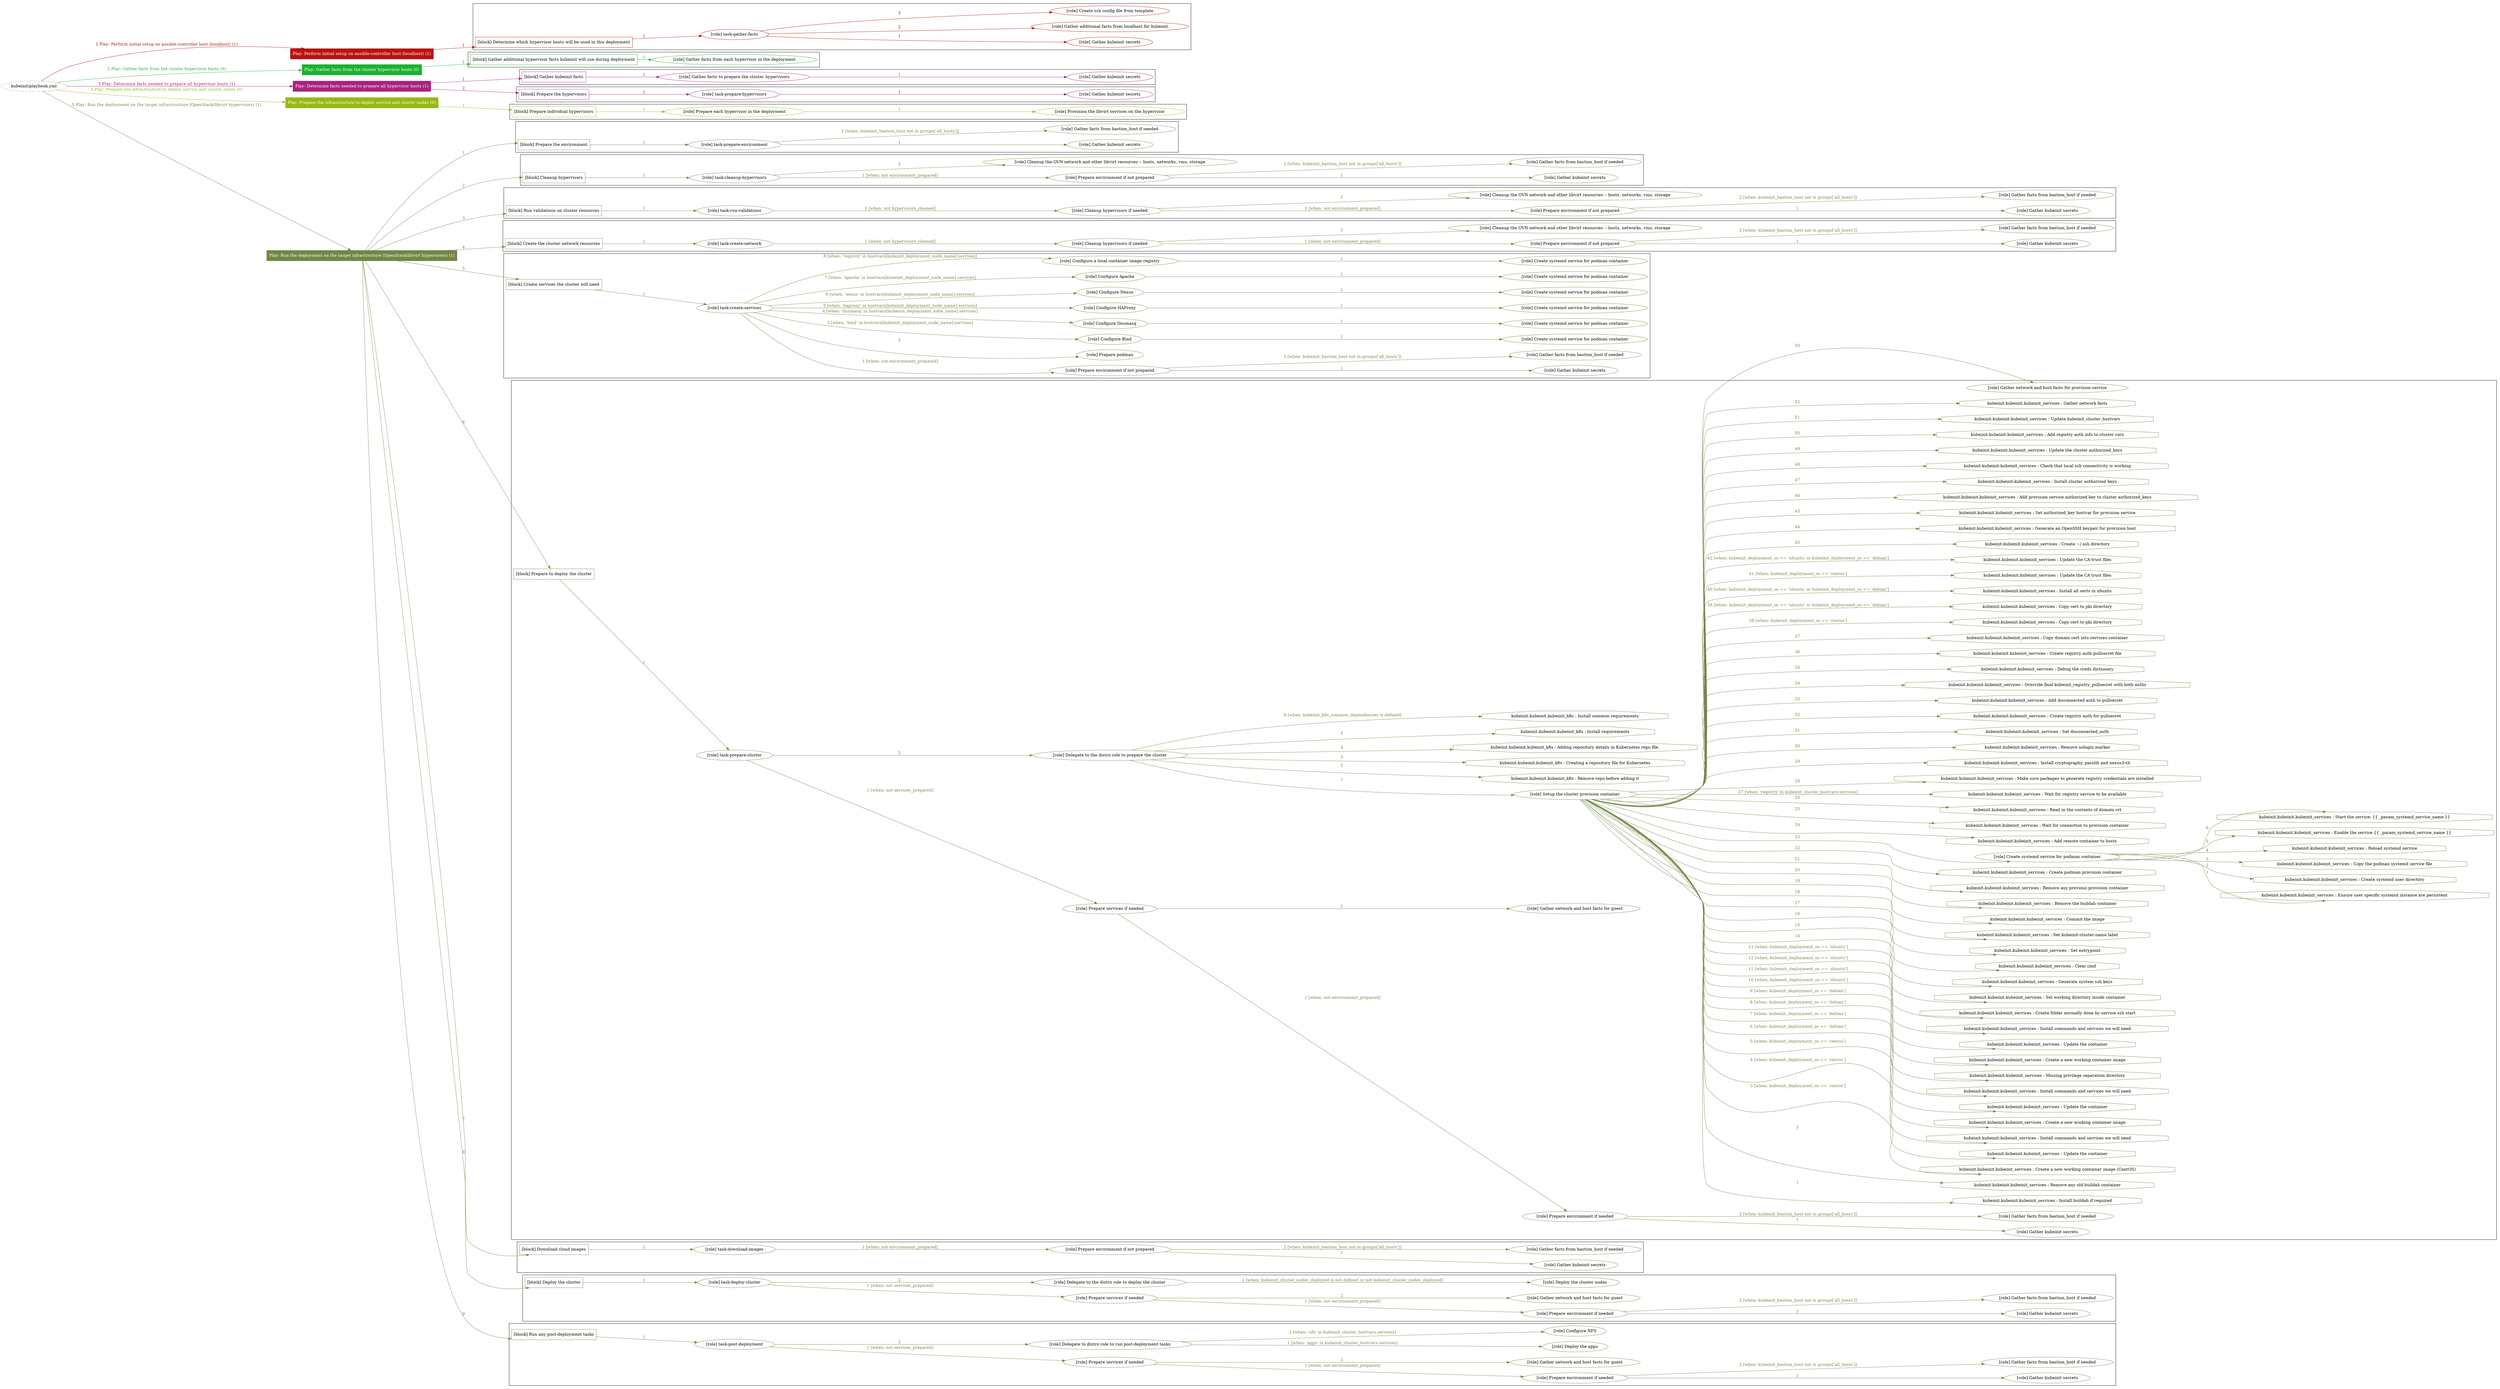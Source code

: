 digraph {
	graph [concentrate=true ordering=in rankdir=LR ratio=fill]
	edge [esep=5 sep=10]
	"kubeinit/playbook.yml" [URL="/home/runner/work/kubeinit/kubeinit/kubeinit/playbook.yml" id=playbook_ada59f09 style=dotted]
	"kubeinit/playbook.yml" -> play_e989d1ab [label="1 Play: Perform initial setup on ansible-controller host (localhost) (1)" color="#ba1213" fontcolor="#ba1213" id=edge_play_e989d1ab labeltooltip="1 Play: Perform initial setup on ansible-controller host (localhost) (1)" tooltip="1 Play: Perform initial setup on ansible-controller host (localhost) (1)"]
	subgraph "Play: Perform initial setup on ansible-controller host (localhost) (1)" {
		play_e989d1ab [label="Play: Perform initial setup on ansible-controller host (localhost) (1)" URL="/home/runner/work/kubeinit/kubeinit/kubeinit/playbook.yml" color="#ba1213" fontcolor="#ffffff" id=play_e989d1ab shape=box style=filled tooltip=localhost]
		play_e989d1ab -> block_2650c851 [label=1 color="#ba1213" fontcolor="#ba1213" id=edge_block_2650c851 labeltooltip=1 tooltip=1]
		subgraph cluster_block_2650c851 {
			block_2650c851 [label="[block] Determine which hypervisor hosts will be used in this deployment" URL="/home/runner/work/kubeinit/kubeinit/kubeinit/playbook.yml" color="#ba1213" id=block_2650c851 labeltooltip="Determine which hypervisor hosts will be used in this deployment" shape=box tooltip="Determine which hypervisor hosts will be used in this deployment"]
			block_2650c851 -> role_fe887f7c [label="1 " color="#ba1213" fontcolor="#ba1213" id=edge_role_fe887f7c labeltooltip="1 " tooltip="1 "]
			subgraph "task-gather-facts" {
				role_fe887f7c [label="[role] task-gather-facts" URL="/home/runner/work/kubeinit/kubeinit/kubeinit/playbook.yml" color="#ba1213" id=role_fe887f7c tooltip="task-gather-facts"]
				role_fe887f7c -> role_8da325ff [label="1 " color="#ba1213" fontcolor="#ba1213" id=edge_role_8da325ff labeltooltip="1 " tooltip="1 "]
				subgraph "Gather kubeinit secrets" {
					role_8da325ff [label="[role] Gather kubeinit secrets" URL="/home/runner/.ansible/collections/ansible_collections/kubeinit/kubeinit/roles/kubeinit_prepare/tasks/build_hypervisors_group.yml" color="#ba1213" id=role_8da325ff tooltip="Gather kubeinit secrets"]
				}
				role_fe887f7c -> role_b4700504 [label="2 " color="#ba1213" fontcolor="#ba1213" id=edge_role_b4700504 labeltooltip="2 " tooltip="2 "]
				subgraph "Gather additional facts from localhost for kubeinit" {
					role_b4700504 [label="[role] Gather additional facts from localhost for kubeinit" URL="/home/runner/.ansible/collections/ansible_collections/kubeinit/kubeinit/roles/kubeinit_prepare/tasks/build_hypervisors_group.yml" color="#ba1213" id=role_b4700504 tooltip="Gather additional facts from localhost for kubeinit"]
				}
				role_fe887f7c -> role_e4ae140f [label="3 " color="#ba1213" fontcolor="#ba1213" id=edge_role_e4ae140f labeltooltip="3 " tooltip="3 "]
				subgraph "Create ssh config file from template" {
					role_e4ae140f [label="[role] Create ssh config file from template" URL="/home/runner/.ansible/collections/ansible_collections/kubeinit/kubeinit/roles/kubeinit_prepare/tasks/build_hypervisors_group.yml" color="#ba1213" id=role_e4ae140f tooltip="Create ssh config file from template"]
				}
			}
		}
	}
	"kubeinit/playbook.yml" -> play_7f1fe53a [label="2 Play: Gather facts from the cluster hypervisor hosts (0)" color="#1cb030" fontcolor="#1cb030" id=edge_play_7f1fe53a labeltooltip="2 Play: Gather facts from the cluster hypervisor hosts (0)" tooltip="2 Play: Gather facts from the cluster hypervisor hosts (0)"]
	subgraph "Play: Gather facts from the cluster hypervisor hosts (0)" {
		play_7f1fe53a [label="Play: Gather facts from the cluster hypervisor hosts (0)" URL="/home/runner/work/kubeinit/kubeinit/kubeinit/playbook.yml" color="#1cb030" fontcolor="#ffffff" id=play_7f1fe53a shape=box style=filled tooltip="Play: Gather facts from the cluster hypervisor hosts (0)"]
		play_7f1fe53a -> block_27736ec0 [label=1 color="#1cb030" fontcolor="#1cb030" id=edge_block_27736ec0 labeltooltip=1 tooltip=1]
		subgraph cluster_block_27736ec0 {
			block_27736ec0 [label="[block] Gather additional hypervisor facts kubeinit will use during deployment" URL="/home/runner/work/kubeinit/kubeinit/kubeinit/playbook.yml" color="#1cb030" id=block_27736ec0 labeltooltip="Gather additional hypervisor facts kubeinit will use during deployment" shape=box tooltip="Gather additional hypervisor facts kubeinit will use during deployment"]
			block_27736ec0 -> role_b8890a15 [label="1 " color="#1cb030" fontcolor="#1cb030" id=edge_role_b8890a15 labeltooltip="1 " tooltip="1 "]
			subgraph "Gather facts from each hypervisor in the deployment" {
				role_b8890a15 [label="[role] Gather facts from each hypervisor in the deployment" URL="/home/runner/work/kubeinit/kubeinit/kubeinit/playbook.yml" color="#1cb030" id=role_b8890a15 tooltip="Gather facts from each hypervisor in the deployment"]
			}
		}
	}
	"kubeinit/playbook.yml" -> play_1a139a57 [label="3 Play: Determine facts needed to prepare all hypervisor hosts (1)" color="#aa227e" fontcolor="#aa227e" id=edge_play_1a139a57 labeltooltip="3 Play: Determine facts needed to prepare all hypervisor hosts (1)" tooltip="3 Play: Determine facts needed to prepare all hypervisor hosts (1)"]
	subgraph "Play: Determine facts needed to prepare all hypervisor hosts (1)" {
		play_1a139a57 [label="Play: Determine facts needed to prepare all hypervisor hosts (1)" URL="/home/runner/work/kubeinit/kubeinit/kubeinit/playbook.yml" color="#aa227e" fontcolor="#ffffff" id=play_1a139a57 shape=box style=filled tooltip=localhost]
		play_1a139a57 -> block_cf1760a9 [label=1 color="#aa227e" fontcolor="#aa227e" id=edge_block_cf1760a9 labeltooltip=1 tooltip=1]
		subgraph cluster_block_cf1760a9 {
			block_cf1760a9 [label="[block] Gather kubeinit facts" URL="/home/runner/work/kubeinit/kubeinit/kubeinit/playbook.yml" color="#aa227e" id=block_cf1760a9 labeltooltip="Gather kubeinit facts" shape=box tooltip="Gather kubeinit facts"]
			block_cf1760a9 -> role_6458246f [label="1 " color="#aa227e" fontcolor="#aa227e" id=edge_role_6458246f labeltooltip="1 " tooltip="1 "]
			subgraph "Gather facts to prepare the cluster hypervisors" {
				role_6458246f [label="[role] Gather facts to prepare the cluster hypervisors" URL="/home/runner/work/kubeinit/kubeinit/kubeinit/playbook.yml" color="#aa227e" id=role_6458246f tooltip="Gather facts to prepare the cluster hypervisors"]
				role_6458246f -> role_e373e031 [label="1 " color="#aa227e" fontcolor="#aa227e" id=edge_role_e373e031 labeltooltip="1 " tooltip="1 "]
				subgraph "Gather kubeinit secrets" {
					role_e373e031 [label="[role] Gather kubeinit secrets" URL="/home/runner/.ansible/collections/ansible_collections/kubeinit/kubeinit/roles/kubeinit_prepare/tasks/gather_kubeinit_facts.yml" color="#aa227e" id=role_e373e031 tooltip="Gather kubeinit secrets"]
				}
			}
		}
		play_1a139a57 -> block_c7321644 [label=2 color="#aa227e" fontcolor="#aa227e" id=edge_block_c7321644 labeltooltip=2 tooltip=2]
		subgraph cluster_block_c7321644 {
			block_c7321644 [label="[block] Prepare the hypervisors" URL="/home/runner/work/kubeinit/kubeinit/kubeinit/playbook.yml" color="#aa227e" id=block_c7321644 labeltooltip="Prepare the hypervisors" shape=box tooltip="Prepare the hypervisors"]
			block_c7321644 -> role_37d2a369 [label="1 " color="#aa227e" fontcolor="#aa227e" id=edge_role_37d2a369 labeltooltip="1 " tooltip="1 "]
			subgraph "task-prepare-hypervisors" {
				role_37d2a369 [label="[role] task-prepare-hypervisors" URL="/home/runner/work/kubeinit/kubeinit/kubeinit/playbook.yml" color="#aa227e" id=role_37d2a369 tooltip="task-prepare-hypervisors"]
				role_37d2a369 -> role_618a2689 [label="1 " color="#aa227e" fontcolor="#aa227e" id=edge_role_618a2689 labeltooltip="1 " tooltip="1 "]
				subgraph "Gather kubeinit secrets" {
					role_618a2689 [label="[role] Gather kubeinit secrets" URL="/home/runner/.ansible/collections/ansible_collections/kubeinit/kubeinit/roles/kubeinit_prepare/tasks/gather_kubeinit_facts.yml" color="#aa227e" id=role_618a2689 tooltip="Gather kubeinit secrets"]
				}
			}
		}
	}
	"kubeinit/playbook.yml" -> play_cd0bd834 [label="4 Play: Prepare the infrastructure to deploy service and cluster nodes (0)" color="#95b814" fontcolor="#95b814" id=edge_play_cd0bd834 labeltooltip="4 Play: Prepare the infrastructure to deploy service and cluster nodes (0)" tooltip="4 Play: Prepare the infrastructure to deploy service and cluster nodes (0)"]
	subgraph "Play: Prepare the infrastructure to deploy service and cluster nodes (0)" {
		play_cd0bd834 [label="Play: Prepare the infrastructure to deploy service and cluster nodes (0)" URL="/home/runner/work/kubeinit/kubeinit/kubeinit/playbook.yml" color="#95b814" fontcolor="#ffffff" id=play_cd0bd834 shape=box style=filled tooltip="Play: Prepare the infrastructure to deploy service and cluster nodes (0)"]
		play_cd0bd834 -> block_be7cb0ed [label=1 color="#95b814" fontcolor="#95b814" id=edge_block_be7cb0ed labeltooltip=1 tooltip=1]
		subgraph cluster_block_be7cb0ed {
			block_be7cb0ed [label="[block] Prepare individual hypervisors" URL="/home/runner/work/kubeinit/kubeinit/kubeinit/playbook.yml" color="#95b814" id=block_be7cb0ed labeltooltip="Prepare individual hypervisors" shape=box tooltip="Prepare individual hypervisors"]
			block_be7cb0ed -> role_f0717b0e [label="1 " color="#95b814" fontcolor="#95b814" id=edge_role_f0717b0e labeltooltip="1 " tooltip="1 "]
			subgraph "Prepare each hypervisor in the deployment" {
				role_f0717b0e [label="[role] Prepare each hypervisor in the deployment" URL="/home/runner/work/kubeinit/kubeinit/kubeinit/playbook.yml" color="#95b814" id=role_f0717b0e tooltip="Prepare each hypervisor in the deployment"]
				role_f0717b0e -> role_f3bc1ce4 [label="1 " color="#95b814" fontcolor="#95b814" id=edge_role_f3bc1ce4 labeltooltip="1 " tooltip="1 "]
				subgraph "Provision the libvirt services on the hypervisor" {
					role_f3bc1ce4 [label="[role] Provision the libvirt services on the hypervisor" URL="/home/runner/.ansible/collections/ansible_collections/kubeinit/kubeinit/roles/kubeinit_prepare/tasks/prepare_hypervisor.yml" color="#95b814" id=role_f3bc1ce4 tooltip="Provision the libvirt services on the hypervisor"]
				}
			}
		}
	}
	"kubeinit/playbook.yml" -> play_cabbd595 [label="5 Play: Run the deployment on the target infrastructure (OpenStack/libvirt hypervisors) (1)" color="#738646" fontcolor="#738646" id=edge_play_cabbd595 labeltooltip="5 Play: Run the deployment on the target infrastructure (OpenStack/libvirt hypervisors) (1)" tooltip="5 Play: Run the deployment on the target infrastructure (OpenStack/libvirt hypervisors) (1)"]
	subgraph "Play: Run the deployment on the target infrastructure (OpenStack/libvirt hypervisors) (1)" {
		play_cabbd595 [label="Play: Run the deployment on the target infrastructure (OpenStack/libvirt hypervisors) (1)" URL="/home/runner/work/kubeinit/kubeinit/kubeinit/playbook.yml" color="#738646" fontcolor="#ffffff" id=play_cabbd595 shape=box style=filled tooltip=localhost]
		play_cabbd595 -> block_93074c9b [label=1 color="#738646" fontcolor="#738646" id=edge_block_93074c9b labeltooltip=1 tooltip=1]
		subgraph cluster_block_93074c9b {
			block_93074c9b [label="[block] Prepare the environment" URL="/home/runner/work/kubeinit/kubeinit/kubeinit/playbook.yml" color="#738646" id=block_93074c9b labeltooltip="Prepare the environment" shape=box tooltip="Prepare the environment"]
			block_93074c9b -> role_1b080f99 [label="1 " color="#738646" fontcolor="#738646" id=edge_role_1b080f99 labeltooltip="1 " tooltip="1 "]
			subgraph "task-prepare-environment" {
				role_1b080f99 [label="[role] task-prepare-environment" URL="/home/runner/work/kubeinit/kubeinit/kubeinit/playbook.yml" color="#738646" id=role_1b080f99 tooltip="task-prepare-environment"]
				role_1b080f99 -> role_4703ae51 [label="1 " color="#738646" fontcolor="#738646" id=edge_role_4703ae51 labeltooltip="1 " tooltip="1 "]
				subgraph "Gather kubeinit secrets" {
					role_4703ae51 [label="[role] Gather kubeinit secrets" URL="/home/runner/.ansible/collections/ansible_collections/kubeinit/kubeinit/roles/kubeinit_prepare/tasks/gather_kubeinit_facts.yml" color="#738646" id=role_4703ae51 tooltip="Gather kubeinit secrets"]
				}
				role_1b080f99 -> role_4182bb42 [label="2 [when: kubeinit_bastion_host not in groups['all_hosts']]" color="#738646" fontcolor="#738646" id=edge_role_4182bb42 labeltooltip="2 [when: kubeinit_bastion_host not in groups['all_hosts']]" tooltip="2 [when: kubeinit_bastion_host not in groups['all_hosts']]"]
				subgraph "Gather facts from bastion_host if needed" {
					role_4182bb42 [label="[role] Gather facts from bastion_host if needed" URL="/home/runner/.ansible/collections/ansible_collections/kubeinit/kubeinit/roles/kubeinit_prepare/tasks/main.yml" color="#738646" id=role_4182bb42 tooltip="Gather facts from bastion_host if needed"]
				}
			}
		}
		play_cabbd595 -> block_dba45292 [label=2 color="#738646" fontcolor="#738646" id=edge_block_dba45292 labeltooltip=2 tooltip=2]
		subgraph cluster_block_dba45292 {
			block_dba45292 [label="[block] Cleanup hypervisors" URL="/home/runner/work/kubeinit/kubeinit/kubeinit/playbook.yml" color="#738646" id=block_dba45292 labeltooltip="Cleanup hypervisors" shape=box tooltip="Cleanup hypervisors"]
			block_dba45292 -> role_21fbb323 [label="1 " color="#738646" fontcolor="#738646" id=edge_role_21fbb323 labeltooltip="1 " tooltip="1 "]
			subgraph "task-cleanup-hypervisors" {
				role_21fbb323 [label="[role] task-cleanup-hypervisors" URL="/home/runner/work/kubeinit/kubeinit/kubeinit/playbook.yml" color="#738646" id=role_21fbb323 tooltip="task-cleanup-hypervisors"]
				role_21fbb323 -> role_d053b5a7 [label="1 [when: not environment_prepared]" color="#738646" fontcolor="#738646" id=edge_role_d053b5a7 labeltooltip="1 [when: not environment_prepared]" tooltip="1 [when: not environment_prepared]"]
				subgraph "Prepare environment if not prepared" {
					role_d053b5a7 [label="[role] Prepare environment if not prepared" URL="/home/runner/.ansible/collections/ansible_collections/kubeinit/kubeinit/roles/kubeinit_libvirt/tasks/cleanup_hypervisors.yml" color="#738646" id=role_d053b5a7 tooltip="Prepare environment if not prepared"]
					role_d053b5a7 -> role_9e5e7c23 [label="1 " color="#738646" fontcolor="#738646" id=edge_role_9e5e7c23 labeltooltip="1 " tooltip="1 "]
					subgraph "Gather kubeinit secrets" {
						role_9e5e7c23 [label="[role] Gather kubeinit secrets" URL="/home/runner/.ansible/collections/ansible_collections/kubeinit/kubeinit/roles/kubeinit_prepare/tasks/gather_kubeinit_facts.yml" color="#738646" id=role_9e5e7c23 tooltip="Gather kubeinit secrets"]
					}
					role_d053b5a7 -> role_037bfd82 [label="2 [when: kubeinit_bastion_host not in groups['all_hosts']]" color="#738646" fontcolor="#738646" id=edge_role_037bfd82 labeltooltip="2 [when: kubeinit_bastion_host not in groups['all_hosts']]" tooltip="2 [when: kubeinit_bastion_host not in groups['all_hosts']]"]
					subgraph "Gather facts from bastion_host if needed" {
						role_037bfd82 [label="[role] Gather facts from bastion_host if needed" URL="/home/runner/.ansible/collections/ansible_collections/kubeinit/kubeinit/roles/kubeinit_prepare/tasks/main.yml" color="#738646" id=role_037bfd82 tooltip="Gather facts from bastion_host if needed"]
					}
				}
				role_21fbb323 -> role_bb25b168 [label="2 " color="#738646" fontcolor="#738646" id=edge_role_bb25b168 labeltooltip="2 " tooltip="2 "]
				subgraph "Cleanup the OVN network and other libvirt resources -- hosts, networks, vms, storage" {
					role_bb25b168 [label="[role] Cleanup the OVN network and other libvirt resources -- hosts, networks, vms, storage" URL="/home/runner/.ansible/collections/ansible_collections/kubeinit/kubeinit/roles/kubeinit_libvirt/tasks/cleanup_hypervisors.yml" color="#738646" id=role_bb25b168 tooltip="Cleanup the OVN network and other libvirt resources -- hosts, networks, vms, storage"]
				}
			}
		}
		play_cabbd595 -> block_e7207dde [label=3 color="#738646" fontcolor="#738646" id=edge_block_e7207dde labeltooltip=3 tooltip=3]
		subgraph cluster_block_e7207dde {
			block_e7207dde [label="[block] Run validations on cluster resources" URL="/home/runner/work/kubeinit/kubeinit/kubeinit/playbook.yml" color="#738646" id=block_e7207dde labeltooltip="Run validations on cluster resources" shape=box tooltip="Run validations on cluster resources"]
			block_e7207dde -> role_019ff6ba [label="1 " color="#738646" fontcolor="#738646" id=edge_role_019ff6ba labeltooltip="1 " tooltip="1 "]
			subgraph "task-run-validations" {
				role_019ff6ba [label="[role] task-run-validations" URL="/home/runner/work/kubeinit/kubeinit/kubeinit/playbook.yml" color="#738646" id=role_019ff6ba tooltip="task-run-validations"]
				role_019ff6ba -> role_83b3e673 [label="1 [when: not hypervisors_cleaned]" color="#738646" fontcolor="#738646" id=edge_role_83b3e673 labeltooltip="1 [when: not hypervisors_cleaned]" tooltip="1 [when: not hypervisors_cleaned]"]
				subgraph "Cleanup hypervisors if needed" {
					role_83b3e673 [label="[role] Cleanup hypervisors if needed" URL="/home/runner/.ansible/collections/ansible_collections/kubeinit/kubeinit/roles/kubeinit_validations/tasks/main.yml" color="#738646" id=role_83b3e673 tooltip="Cleanup hypervisors if needed"]
					role_83b3e673 -> role_f9480245 [label="1 [when: not environment_prepared]" color="#738646" fontcolor="#738646" id=edge_role_f9480245 labeltooltip="1 [when: not environment_prepared]" tooltip="1 [when: not environment_prepared]"]
					subgraph "Prepare environment if not prepared" {
						role_f9480245 [label="[role] Prepare environment if not prepared" URL="/home/runner/.ansible/collections/ansible_collections/kubeinit/kubeinit/roles/kubeinit_libvirt/tasks/cleanup_hypervisors.yml" color="#738646" id=role_f9480245 tooltip="Prepare environment if not prepared"]
						role_f9480245 -> role_78636811 [label="1 " color="#738646" fontcolor="#738646" id=edge_role_78636811 labeltooltip="1 " tooltip="1 "]
						subgraph "Gather kubeinit secrets" {
							role_78636811 [label="[role] Gather kubeinit secrets" URL="/home/runner/.ansible/collections/ansible_collections/kubeinit/kubeinit/roles/kubeinit_prepare/tasks/gather_kubeinit_facts.yml" color="#738646" id=role_78636811 tooltip="Gather kubeinit secrets"]
						}
						role_f9480245 -> role_0342ff84 [label="2 [when: kubeinit_bastion_host not in groups['all_hosts']]" color="#738646" fontcolor="#738646" id=edge_role_0342ff84 labeltooltip="2 [when: kubeinit_bastion_host not in groups['all_hosts']]" tooltip="2 [when: kubeinit_bastion_host not in groups['all_hosts']]"]
						subgraph "Gather facts from bastion_host if needed" {
							role_0342ff84 [label="[role] Gather facts from bastion_host if needed" URL="/home/runner/.ansible/collections/ansible_collections/kubeinit/kubeinit/roles/kubeinit_prepare/tasks/main.yml" color="#738646" id=role_0342ff84 tooltip="Gather facts from bastion_host if needed"]
						}
					}
					role_83b3e673 -> role_bf01cf14 [label="2 " color="#738646" fontcolor="#738646" id=edge_role_bf01cf14 labeltooltip="2 " tooltip="2 "]
					subgraph "Cleanup the OVN network and other libvirt resources -- hosts, networks, vms, storage" {
						role_bf01cf14 [label="[role] Cleanup the OVN network and other libvirt resources -- hosts, networks, vms, storage" URL="/home/runner/.ansible/collections/ansible_collections/kubeinit/kubeinit/roles/kubeinit_libvirt/tasks/cleanup_hypervisors.yml" color="#738646" id=role_bf01cf14 tooltip="Cleanup the OVN network and other libvirt resources -- hosts, networks, vms, storage"]
					}
				}
			}
		}
		play_cabbd595 -> block_b44c304c [label=4 color="#738646" fontcolor="#738646" id=edge_block_b44c304c labeltooltip=4 tooltip=4]
		subgraph cluster_block_b44c304c {
			block_b44c304c [label="[block] Create the cluster network resources" URL="/home/runner/work/kubeinit/kubeinit/kubeinit/playbook.yml" color="#738646" id=block_b44c304c labeltooltip="Create the cluster network resources" shape=box tooltip="Create the cluster network resources"]
			block_b44c304c -> role_ce371de3 [label="1 " color="#738646" fontcolor="#738646" id=edge_role_ce371de3 labeltooltip="1 " tooltip="1 "]
			subgraph "task-create-network" {
				role_ce371de3 [label="[role] task-create-network" URL="/home/runner/work/kubeinit/kubeinit/kubeinit/playbook.yml" color="#738646" id=role_ce371de3 tooltip="task-create-network"]
				role_ce371de3 -> role_45563058 [label="1 [when: not hypervisors_cleaned]" color="#738646" fontcolor="#738646" id=edge_role_45563058 labeltooltip="1 [when: not hypervisors_cleaned]" tooltip="1 [when: not hypervisors_cleaned]"]
				subgraph "Cleanup hypervisors if needed" {
					role_45563058 [label="[role] Cleanup hypervisors if needed" URL="/home/runner/.ansible/collections/ansible_collections/kubeinit/kubeinit/roles/kubeinit_libvirt/tasks/create_network.yml" color="#738646" id=role_45563058 tooltip="Cleanup hypervisors if needed"]
					role_45563058 -> role_0d411035 [label="1 [when: not environment_prepared]" color="#738646" fontcolor="#738646" id=edge_role_0d411035 labeltooltip="1 [when: not environment_prepared]" tooltip="1 [when: not environment_prepared]"]
					subgraph "Prepare environment if not prepared" {
						role_0d411035 [label="[role] Prepare environment if not prepared" URL="/home/runner/.ansible/collections/ansible_collections/kubeinit/kubeinit/roles/kubeinit_libvirt/tasks/cleanup_hypervisors.yml" color="#738646" id=role_0d411035 tooltip="Prepare environment if not prepared"]
						role_0d411035 -> role_fe5d1249 [label="1 " color="#738646" fontcolor="#738646" id=edge_role_fe5d1249 labeltooltip="1 " tooltip="1 "]
						subgraph "Gather kubeinit secrets" {
							role_fe5d1249 [label="[role] Gather kubeinit secrets" URL="/home/runner/.ansible/collections/ansible_collections/kubeinit/kubeinit/roles/kubeinit_prepare/tasks/gather_kubeinit_facts.yml" color="#738646" id=role_fe5d1249 tooltip="Gather kubeinit secrets"]
						}
						role_0d411035 -> role_2e7550bc [label="2 [when: kubeinit_bastion_host not in groups['all_hosts']]" color="#738646" fontcolor="#738646" id=edge_role_2e7550bc labeltooltip="2 [when: kubeinit_bastion_host not in groups['all_hosts']]" tooltip="2 [when: kubeinit_bastion_host not in groups['all_hosts']]"]
						subgraph "Gather facts from bastion_host if needed" {
							role_2e7550bc [label="[role] Gather facts from bastion_host if needed" URL="/home/runner/.ansible/collections/ansible_collections/kubeinit/kubeinit/roles/kubeinit_prepare/tasks/main.yml" color="#738646" id=role_2e7550bc tooltip="Gather facts from bastion_host if needed"]
						}
					}
					role_45563058 -> role_c333a249 [label="2 " color="#738646" fontcolor="#738646" id=edge_role_c333a249 labeltooltip="2 " tooltip="2 "]
					subgraph "Cleanup the OVN network and other libvirt resources -- hosts, networks, vms, storage" {
						role_c333a249 [label="[role] Cleanup the OVN network and other libvirt resources -- hosts, networks, vms, storage" URL="/home/runner/.ansible/collections/ansible_collections/kubeinit/kubeinit/roles/kubeinit_libvirt/tasks/cleanup_hypervisors.yml" color="#738646" id=role_c333a249 tooltip="Cleanup the OVN network and other libvirt resources -- hosts, networks, vms, storage"]
					}
				}
			}
		}
		play_cabbd595 -> block_6fd28d25 [label=5 color="#738646" fontcolor="#738646" id=edge_block_6fd28d25 labeltooltip=5 tooltip=5]
		subgraph cluster_block_6fd28d25 {
			block_6fd28d25 [label="[block] Create services the cluster will need" URL="/home/runner/work/kubeinit/kubeinit/kubeinit/playbook.yml" color="#738646" id=block_6fd28d25 labeltooltip="Create services the cluster will need" shape=box tooltip="Create services the cluster will need"]
			block_6fd28d25 -> role_5c4f89d0 [label="1 " color="#738646" fontcolor="#738646" id=edge_role_5c4f89d0 labeltooltip="1 " tooltip="1 "]
			subgraph "task-create-services" {
				role_5c4f89d0 [label="[role] task-create-services" URL="/home/runner/work/kubeinit/kubeinit/kubeinit/playbook.yml" color="#738646" id=role_5c4f89d0 tooltip="task-create-services"]
				role_5c4f89d0 -> role_c43724b4 [label="1 [when: not environment_prepared]" color="#738646" fontcolor="#738646" id=edge_role_c43724b4 labeltooltip="1 [when: not environment_prepared]" tooltip="1 [when: not environment_prepared]"]
				subgraph "Prepare environment if not prepared" {
					role_c43724b4 [label="[role] Prepare environment if not prepared" URL="/home/runner/.ansible/collections/ansible_collections/kubeinit/kubeinit/roles/kubeinit_services/tasks/main.yml" color="#738646" id=role_c43724b4 tooltip="Prepare environment if not prepared"]
					role_c43724b4 -> role_9985dcf7 [label="1 " color="#738646" fontcolor="#738646" id=edge_role_9985dcf7 labeltooltip="1 " tooltip="1 "]
					subgraph "Gather kubeinit secrets" {
						role_9985dcf7 [label="[role] Gather kubeinit secrets" URL="/home/runner/.ansible/collections/ansible_collections/kubeinit/kubeinit/roles/kubeinit_prepare/tasks/gather_kubeinit_facts.yml" color="#738646" id=role_9985dcf7 tooltip="Gather kubeinit secrets"]
					}
					role_c43724b4 -> role_a7065b11 [label="2 [when: kubeinit_bastion_host not in groups['all_hosts']]" color="#738646" fontcolor="#738646" id=edge_role_a7065b11 labeltooltip="2 [when: kubeinit_bastion_host not in groups['all_hosts']]" tooltip="2 [when: kubeinit_bastion_host not in groups['all_hosts']]"]
					subgraph "Gather facts from bastion_host if needed" {
						role_a7065b11 [label="[role] Gather facts from bastion_host if needed" URL="/home/runner/.ansible/collections/ansible_collections/kubeinit/kubeinit/roles/kubeinit_prepare/tasks/main.yml" color="#738646" id=role_a7065b11 tooltip="Gather facts from bastion_host if needed"]
					}
				}
				role_5c4f89d0 -> role_ae14fd1f [label="2 " color="#738646" fontcolor="#738646" id=edge_role_ae14fd1f labeltooltip="2 " tooltip="2 "]
				subgraph "Prepare podman" {
					role_ae14fd1f [label="[role] Prepare podman" URL="/home/runner/.ansible/collections/ansible_collections/kubeinit/kubeinit/roles/kubeinit_services/tasks/00_create_service_pod.yml" color="#738646" id=role_ae14fd1f tooltip="Prepare podman"]
				}
				role_5c4f89d0 -> role_2d4aad1f [label="3 [when: 'bind' in hostvars[kubeinit_deployment_node_name].services]" color="#738646" fontcolor="#738646" id=edge_role_2d4aad1f labeltooltip="3 [when: 'bind' in hostvars[kubeinit_deployment_node_name].services]" tooltip="3 [when: 'bind' in hostvars[kubeinit_deployment_node_name].services]"]
				subgraph "Configure Bind" {
					role_2d4aad1f [label="[role] Configure Bind" URL="/home/runner/.ansible/collections/ansible_collections/kubeinit/kubeinit/roles/kubeinit_services/tasks/start_services_containers.yml" color="#738646" id=role_2d4aad1f tooltip="Configure Bind"]
					role_2d4aad1f -> role_e4feee4b [label="1 " color="#738646" fontcolor="#738646" id=edge_role_e4feee4b labeltooltip="1 " tooltip="1 "]
					subgraph "Create systemd service for podman container" {
						role_e4feee4b [label="[role] Create systemd service for podman container" URL="/home/runner/.ansible/collections/ansible_collections/kubeinit/kubeinit/roles/kubeinit_bind/tasks/main.yml" color="#738646" id=role_e4feee4b tooltip="Create systemd service for podman container"]
					}
				}
				role_5c4f89d0 -> role_fe8b9d24 [label="4 [when: 'dnsmasq' in hostvars[kubeinit_deployment_node_name].services]" color="#738646" fontcolor="#738646" id=edge_role_fe8b9d24 labeltooltip="4 [when: 'dnsmasq' in hostvars[kubeinit_deployment_node_name].services]" tooltip="4 [when: 'dnsmasq' in hostvars[kubeinit_deployment_node_name].services]"]
				subgraph "Configure Dnsmasq" {
					role_fe8b9d24 [label="[role] Configure Dnsmasq" URL="/home/runner/.ansible/collections/ansible_collections/kubeinit/kubeinit/roles/kubeinit_services/tasks/start_services_containers.yml" color="#738646" id=role_fe8b9d24 tooltip="Configure Dnsmasq"]
					role_fe8b9d24 -> role_70ac716d [label="1 " color="#738646" fontcolor="#738646" id=edge_role_70ac716d labeltooltip="1 " tooltip="1 "]
					subgraph "Create systemd service for podman container" {
						role_70ac716d [label="[role] Create systemd service for podman container" URL="/home/runner/.ansible/collections/ansible_collections/kubeinit/kubeinit/roles/kubeinit_dnsmasq/tasks/main.yml" color="#738646" id=role_70ac716d tooltip="Create systemd service for podman container"]
					}
				}
				role_5c4f89d0 -> role_dd605886 [label="5 [when: 'haproxy' in hostvars[kubeinit_deployment_node_name].services]" color="#738646" fontcolor="#738646" id=edge_role_dd605886 labeltooltip="5 [when: 'haproxy' in hostvars[kubeinit_deployment_node_name].services]" tooltip="5 [when: 'haproxy' in hostvars[kubeinit_deployment_node_name].services]"]
				subgraph "Configure HAProxy" {
					role_dd605886 [label="[role] Configure HAProxy" URL="/home/runner/.ansible/collections/ansible_collections/kubeinit/kubeinit/roles/kubeinit_services/tasks/start_services_containers.yml" color="#738646" id=role_dd605886 tooltip="Configure HAProxy"]
					role_dd605886 -> role_6f789323 [label="1 " color="#738646" fontcolor="#738646" id=edge_role_6f789323 labeltooltip="1 " tooltip="1 "]
					subgraph "Create systemd service for podman container" {
						role_6f789323 [label="[role] Create systemd service for podman container" URL="/home/runner/.ansible/collections/ansible_collections/kubeinit/kubeinit/roles/kubeinit_haproxy/tasks/main.yml" color="#738646" id=role_6f789323 tooltip="Create systemd service for podman container"]
					}
				}
				role_5c4f89d0 -> role_c7aef72b [label="6 [when: 'nexus' in hostvars[kubeinit_deployment_node_name].services]" color="#738646" fontcolor="#738646" id=edge_role_c7aef72b labeltooltip="6 [when: 'nexus' in hostvars[kubeinit_deployment_node_name].services]" tooltip="6 [when: 'nexus' in hostvars[kubeinit_deployment_node_name].services]"]
				subgraph "Configure Nexus" {
					role_c7aef72b [label="[role] Configure Nexus" URL="/home/runner/.ansible/collections/ansible_collections/kubeinit/kubeinit/roles/kubeinit_services/tasks/start_services_containers.yml" color="#738646" id=role_c7aef72b tooltip="Configure Nexus"]
					role_c7aef72b -> role_a8eb1c51 [label="1 " color="#738646" fontcolor="#738646" id=edge_role_a8eb1c51 labeltooltip="1 " tooltip="1 "]
					subgraph "Create systemd service for podman container" {
						role_a8eb1c51 [label="[role] Create systemd service for podman container" URL="/home/runner/.ansible/collections/ansible_collections/kubeinit/kubeinit/roles/kubeinit_nexus/tasks/main.yml" color="#738646" id=role_a8eb1c51 tooltip="Create systemd service for podman container"]
					}
				}
				role_5c4f89d0 -> role_84ee8828 [label="7 [when: 'apache' in hostvars[kubeinit_deployment_node_name].services]" color="#738646" fontcolor="#738646" id=edge_role_84ee8828 labeltooltip="7 [when: 'apache' in hostvars[kubeinit_deployment_node_name].services]" tooltip="7 [when: 'apache' in hostvars[kubeinit_deployment_node_name].services]"]
				subgraph "Configure Apache" {
					role_84ee8828 [label="[role] Configure Apache" URL="/home/runner/.ansible/collections/ansible_collections/kubeinit/kubeinit/roles/kubeinit_services/tasks/start_services_containers.yml" color="#738646" id=role_84ee8828 tooltip="Configure Apache"]
					role_84ee8828 -> role_04ec1e37 [label="1 " color="#738646" fontcolor="#738646" id=edge_role_04ec1e37 labeltooltip="1 " tooltip="1 "]
					subgraph "Create systemd service for podman container" {
						role_04ec1e37 [label="[role] Create systemd service for podman container" URL="/home/runner/.ansible/collections/ansible_collections/kubeinit/kubeinit/roles/kubeinit_apache/tasks/main.yml" color="#738646" id=role_04ec1e37 tooltip="Create systemd service for podman container"]
					}
				}
				role_5c4f89d0 -> role_11569648 [label="8 [when: 'registry' in hostvars[kubeinit_deployment_node_name].services]" color="#738646" fontcolor="#738646" id=edge_role_11569648 labeltooltip="8 [when: 'registry' in hostvars[kubeinit_deployment_node_name].services]" tooltip="8 [when: 'registry' in hostvars[kubeinit_deployment_node_name].services]"]
				subgraph "Configure a local container image registry" {
					role_11569648 [label="[role] Configure a local container image registry" URL="/home/runner/.ansible/collections/ansible_collections/kubeinit/kubeinit/roles/kubeinit_services/tasks/start_services_containers.yml" color="#738646" id=role_11569648 tooltip="Configure a local container image registry"]
					role_11569648 -> role_6e1aad32 [label="1 " color="#738646" fontcolor="#738646" id=edge_role_6e1aad32 labeltooltip="1 " tooltip="1 "]
					subgraph "Create systemd service for podman container" {
						role_6e1aad32 [label="[role] Create systemd service for podman container" URL="/home/runner/.ansible/collections/ansible_collections/kubeinit/kubeinit/roles/kubeinit_registry/tasks/main.yml" color="#738646" id=role_6e1aad32 tooltip="Create systemd service for podman container"]
					}
				}
			}
		}
		play_cabbd595 -> block_2e0e41aa [label=6 color="#738646" fontcolor="#738646" id=edge_block_2e0e41aa labeltooltip=6 tooltip=6]
		subgraph cluster_block_2e0e41aa {
			block_2e0e41aa [label="[block] Prepare to deploy the cluster" URL="/home/runner/work/kubeinit/kubeinit/kubeinit/playbook.yml" color="#738646" id=block_2e0e41aa labeltooltip="Prepare to deploy the cluster" shape=box tooltip="Prepare to deploy the cluster"]
			block_2e0e41aa -> role_551877dc [label="1 " color="#738646" fontcolor="#738646" id=edge_role_551877dc labeltooltip="1 " tooltip="1 "]
			subgraph "task-prepare-cluster" {
				role_551877dc [label="[role] task-prepare-cluster" URL="/home/runner/work/kubeinit/kubeinit/kubeinit/playbook.yml" color="#738646" id=role_551877dc tooltip="task-prepare-cluster"]
				role_551877dc -> role_33fedf24 [label="1 [when: not services_prepared]" color="#738646" fontcolor="#738646" id=edge_role_33fedf24 labeltooltip="1 [when: not services_prepared]" tooltip="1 [when: not services_prepared]"]
				subgraph "Prepare services if needed" {
					role_33fedf24 [label="[role] Prepare services if needed" URL="/home/runner/.ansible/collections/ansible_collections/kubeinit/kubeinit/roles/kubeinit_prepare/tasks/prepare_cluster.yml" color="#738646" id=role_33fedf24 tooltip="Prepare services if needed"]
					role_33fedf24 -> role_9a96cd99 [label="1 [when: not environment_prepared]" color="#738646" fontcolor="#738646" id=edge_role_9a96cd99 labeltooltip="1 [when: not environment_prepared]" tooltip="1 [when: not environment_prepared]"]
					subgraph "Prepare environment if needed" {
						role_9a96cd99 [label="[role] Prepare environment if needed" URL="/home/runner/.ansible/collections/ansible_collections/kubeinit/kubeinit/roles/kubeinit_services/tasks/prepare_services.yml" color="#738646" id=role_9a96cd99 tooltip="Prepare environment if needed"]
						role_9a96cd99 -> role_4c032d32 [label="1 " color="#738646" fontcolor="#738646" id=edge_role_4c032d32 labeltooltip="1 " tooltip="1 "]
						subgraph "Gather kubeinit secrets" {
							role_4c032d32 [label="[role] Gather kubeinit secrets" URL="/home/runner/.ansible/collections/ansible_collections/kubeinit/kubeinit/roles/kubeinit_prepare/tasks/gather_kubeinit_facts.yml" color="#738646" id=role_4c032d32 tooltip="Gather kubeinit secrets"]
						}
						role_9a96cd99 -> role_6fb3275f [label="2 [when: kubeinit_bastion_host not in groups['all_hosts']]" color="#738646" fontcolor="#738646" id=edge_role_6fb3275f labeltooltip="2 [when: kubeinit_bastion_host not in groups['all_hosts']]" tooltip="2 [when: kubeinit_bastion_host not in groups['all_hosts']]"]
						subgraph "Gather facts from bastion_host if needed" {
							role_6fb3275f [label="[role] Gather facts from bastion_host if needed" URL="/home/runner/.ansible/collections/ansible_collections/kubeinit/kubeinit/roles/kubeinit_prepare/tasks/main.yml" color="#738646" id=role_6fb3275f tooltip="Gather facts from bastion_host if needed"]
						}
					}
					role_33fedf24 -> role_2594ab4a [label="2 " color="#738646" fontcolor="#738646" id=edge_role_2594ab4a labeltooltip="2 " tooltip="2 "]
					subgraph "Gather network and host facts for guest" {
						role_2594ab4a [label="[role] Gather network and host facts for guest" URL="/home/runner/.ansible/collections/ansible_collections/kubeinit/kubeinit/roles/kubeinit_services/tasks/prepare_services.yml" color="#738646" id=role_2594ab4a tooltip="Gather network and host facts for guest"]
					}
				}
				role_551877dc -> role_3a498f67 [label="2 " color="#738646" fontcolor="#738646" id=edge_role_3a498f67 labeltooltip="2 " tooltip="2 "]
				subgraph "Delegate to the distro role to prepare the cluster" {
					role_3a498f67 [label="[role] Delegate to the distro role to prepare the cluster" URL="/home/runner/.ansible/collections/ansible_collections/kubeinit/kubeinit/roles/kubeinit_prepare/tasks/prepare_cluster.yml" color="#738646" id=role_3a498f67 tooltip="Delegate to the distro role to prepare the cluster"]
					role_3a498f67 -> role_392022c2 [label="1 " color="#738646" fontcolor="#738646" id=edge_role_392022c2 labeltooltip="1 " tooltip="1 "]
					subgraph "Setup the cluster provision container" {
						role_392022c2 [label="[role] Setup the cluster provision container" URL="/home/runner/.ansible/collections/ansible_collections/kubeinit/kubeinit/roles/kubeinit_k8s/tasks/prepare_cluster.yml" color="#738646" id=role_392022c2 tooltip="Setup the cluster provision container"]
						task_228aa5dc [label="kubeinit.kubeinit.kubeinit_services : Install buildah if required" URL="/home/runner/.ansible/collections/ansible_collections/kubeinit/kubeinit/roles/kubeinit_services/tasks/create_provision_container.yml" color="#738646" id=task_228aa5dc shape=octagon tooltip="kubeinit.kubeinit.kubeinit_services : Install buildah if required"]
						role_392022c2 -> task_228aa5dc [label="1 " color="#738646" fontcolor="#738646" id=edge_task_228aa5dc labeltooltip="1 " tooltip="1 "]
						task_61a83f59 [label="kubeinit.kubeinit.kubeinit_services : Remove any old buildah container" URL="/home/runner/.ansible/collections/ansible_collections/kubeinit/kubeinit/roles/kubeinit_services/tasks/create_provision_container.yml" color="#738646" id=task_61a83f59 shape=octagon tooltip="kubeinit.kubeinit.kubeinit_services : Remove any old buildah container"]
						role_392022c2 -> task_61a83f59 [label="2 " color="#738646" fontcolor="#738646" id=edge_task_61a83f59 labeltooltip="2 " tooltip="2 "]
						task_3aad0b35 [label="kubeinit.kubeinit.kubeinit_services : Create a new working container image (CentOS)" URL="/home/runner/.ansible/collections/ansible_collections/kubeinit/kubeinit/roles/kubeinit_services/tasks/create_provision_container.yml" color="#738646" id=task_3aad0b35 shape=octagon tooltip="kubeinit.kubeinit.kubeinit_services : Create a new working container image (CentOS)"]
						role_392022c2 -> task_3aad0b35 [label="3 [when: kubeinit_deployment_os == 'centos']" color="#738646" fontcolor="#738646" id=edge_task_3aad0b35 labeltooltip="3 [when: kubeinit_deployment_os == 'centos']" tooltip="3 [when: kubeinit_deployment_os == 'centos']"]
						task_14317426 [label="kubeinit.kubeinit.kubeinit_services : Update the container" URL="/home/runner/.ansible/collections/ansible_collections/kubeinit/kubeinit/roles/kubeinit_services/tasks/create_provision_container.yml" color="#738646" id=task_14317426 shape=octagon tooltip="kubeinit.kubeinit.kubeinit_services : Update the container"]
						role_392022c2 -> task_14317426 [label="4 [when: kubeinit_deployment_os == 'centos']" color="#738646" fontcolor="#738646" id=edge_task_14317426 labeltooltip="4 [when: kubeinit_deployment_os == 'centos']" tooltip="4 [when: kubeinit_deployment_os == 'centos']"]
						task_8f5ed017 [label="kubeinit.kubeinit.kubeinit_services : Install commands and services we will need" URL="/home/runner/.ansible/collections/ansible_collections/kubeinit/kubeinit/roles/kubeinit_services/tasks/create_provision_container.yml" color="#738646" id=task_8f5ed017 shape=octagon tooltip="kubeinit.kubeinit.kubeinit_services : Install commands and services we will need"]
						role_392022c2 -> task_8f5ed017 [label="5 [when: kubeinit_deployment_os == 'centos']" color="#738646" fontcolor="#738646" id=edge_task_8f5ed017 labeltooltip="5 [when: kubeinit_deployment_os == 'centos']" tooltip="5 [when: kubeinit_deployment_os == 'centos']"]
						task_6c1c8182 [label="kubeinit.kubeinit.kubeinit_services : Create a new working container image" URL="/home/runner/.ansible/collections/ansible_collections/kubeinit/kubeinit/roles/kubeinit_services/tasks/create_provision_container.yml" color="#738646" id=task_6c1c8182 shape=octagon tooltip="kubeinit.kubeinit.kubeinit_services : Create a new working container image"]
						role_392022c2 -> task_6c1c8182 [label="6 [when: kubeinit_deployment_os == 'debian']" color="#738646" fontcolor="#738646" id=edge_task_6c1c8182 labeltooltip="6 [when: kubeinit_deployment_os == 'debian']" tooltip="6 [when: kubeinit_deployment_os == 'debian']"]
						task_9bdbce18 [label="kubeinit.kubeinit.kubeinit_services : Update the container" URL="/home/runner/.ansible/collections/ansible_collections/kubeinit/kubeinit/roles/kubeinit_services/tasks/create_provision_container.yml" color="#738646" id=task_9bdbce18 shape=octagon tooltip="kubeinit.kubeinit.kubeinit_services : Update the container"]
						role_392022c2 -> task_9bdbce18 [label="7 [when: kubeinit_deployment_os == 'debian']" color="#738646" fontcolor="#738646" id=edge_task_9bdbce18 labeltooltip="7 [when: kubeinit_deployment_os == 'debian']" tooltip="7 [when: kubeinit_deployment_os == 'debian']"]
						task_60ed4761 [label="kubeinit.kubeinit.kubeinit_services : Install commands and services we will need" URL="/home/runner/.ansible/collections/ansible_collections/kubeinit/kubeinit/roles/kubeinit_services/tasks/create_provision_container.yml" color="#738646" id=task_60ed4761 shape=octagon tooltip="kubeinit.kubeinit.kubeinit_services : Install commands and services we will need"]
						role_392022c2 -> task_60ed4761 [label="8 [when: kubeinit_deployment_os == 'debian']" color="#738646" fontcolor="#738646" id=edge_task_60ed4761 labeltooltip="8 [when: kubeinit_deployment_os == 'debian']" tooltip="8 [when: kubeinit_deployment_os == 'debian']"]
						task_23eb2bd6 [label="kubeinit.kubeinit.kubeinit_services : Missing privilege separation directory" URL="/home/runner/.ansible/collections/ansible_collections/kubeinit/kubeinit/roles/kubeinit_services/tasks/create_provision_container.yml" color="#738646" id=task_23eb2bd6 shape=octagon tooltip="kubeinit.kubeinit.kubeinit_services : Missing privilege separation directory"]
						role_392022c2 -> task_23eb2bd6 [label="9 [when: kubeinit_deployment_os == 'debian']" color="#738646" fontcolor="#738646" id=edge_task_23eb2bd6 labeltooltip="9 [when: kubeinit_deployment_os == 'debian']" tooltip="9 [when: kubeinit_deployment_os == 'debian']"]
						task_17a32165 [label="kubeinit.kubeinit.kubeinit_services : Create a new working container image" URL="/home/runner/.ansible/collections/ansible_collections/kubeinit/kubeinit/roles/kubeinit_services/tasks/create_provision_container.yml" color="#738646" id=task_17a32165 shape=octagon tooltip="kubeinit.kubeinit.kubeinit_services : Create a new working container image"]
						role_392022c2 -> task_17a32165 [label="10 [when: kubeinit_deployment_os == 'ubuntu']" color="#738646" fontcolor="#738646" id=edge_task_17a32165 labeltooltip="10 [when: kubeinit_deployment_os == 'ubuntu']" tooltip="10 [when: kubeinit_deployment_os == 'ubuntu']"]
						task_f978f5b8 [label="kubeinit.kubeinit.kubeinit_services : Update the container" URL="/home/runner/.ansible/collections/ansible_collections/kubeinit/kubeinit/roles/kubeinit_services/tasks/create_provision_container.yml" color="#738646" id=task_f978f5b8 shape=octagon tooltip="kubeinit.kubeinit.kubeinit_services : Update the container"]
						role_392022c2 -> task_f978f5b8 [label="11 [when: kubeinit_deployment_os == 'ubuntu']" color="#738646" fontcolor="#738646" id=edge_task_f978f5b8 labeltooltip="11 [when: kubeinit_deployment_os == 'ubuntu']" tooltip="11 [when: kubeinit_deployment_os == 'ubuntu']"]
						task_41efc412 [label="kubeinit.kubeinit.kubeinit_services : Install commands and services we will need" URL="/home/runner/.ansible/collections/ansible_collections/kubeinit/kubeinit/roles/kubeinit_services/tasks/create_provision_container.yml" color="#738646" id=task_41efc412 shape=octagon tooltip="kubeinit.kubeinit.kubeinit_services : Install commands and services we will need"]
						role_392022c2 -> task_41efc412 [label="12 [when: kubeinit_deployment_os == 'ubuntu']" color="#738646" fontcolor="#738646" id=edge_task_41efc412 labeltooltip="12 [when: kubeinit_deployment_os == 'ubuntu']" tooltip="12 [when: kubeinit_deployment_os == 'ubuntu']"]
						task_3637ae82 [label="kubeinit.kubeinit.kubeinit_services : Create folder normally done by service ssh start" URL="/home/runner/.ansible/collections/ansible_collections/kubeinit/kubeinit/roles/kubeinit_services/tasks/create_provision_container.yml" color="#738646" id=task_3637ae82 shape=octagon tooltip="kubeinit.kubeinit.kubeinit_services : Create folder normally done by service ssh start"]
						role_392022c2 -> task_3637ae82 [label="13 [when: kubeinit_deployment_os == 'ubuntu']" color="#738646" fontcolor="#738646" id=edge_task_3637ae82 labeltooltip="13 [when: kubeinit_deployment_os == 'ubuntu']" tooltip="13 [when: kubeinit_deployment_os == 'ubuntu']"]
						task_fe0d3d3b [label="kubeinit.kubeinit.kubeinit_services : Set working directory inside container" URL="/home/runner/.ansible/collections/ansible_collections/kubeinit/kubeinit/roles/kubeinit_services/tasks/create_provision_container.yml" color="#738646" id=task_fe0d3d3b shape=octagon tooltip="kubeinit.kubeinit.kubeinit_services : Set working directory inside container"]
						role_392022c2 -> task_fe0d3d3b [label="14 " color="#738646" fontcolor="#738646" id=edge_task_fe0d3d3b labeltooltip="14 " tooltip="14 "]
						task_be4f1cf3 [label="kubeinit.kubeinit.kubeinit_services : Generate system ssh keys" URL="/home/runner/.ansible/collections/ansible_collections/kubeinit/kubeinit/roles/kubeinit_services/tasks/create_provision_container.yml" color="#738646" id=task_be4f1cf3 shape=octagon tooltip="kubeinit.kubeinit.kubeinit_services : Generate system ssh keys"]
						role_392022c2 -> task_be4f1cf3 [label="15 " color="#738646" fontcolor="#738646" id=edge_task_be4f1cf3 labeltooltip="15 " tooltip="15 "]
						task_0bfb3447 [label="kubeinit.kubeinit.kubeinit_services : Clear cmd" URL="/home/runner/.ansible/collections/ansible_collections/kubeinit/kubeinit/roles/kubeinit_services/tasks/create_provision_container.yml" color="#738646" id=task_0bfb3447 shape=octagon tooltip="kubeinit.kubeinit.kubeinit_services : Clear cmd"]
						role_392022c2 -> task_0bfb3447 [label="16 " color="#738646" fontcolor="#738646" id=edge_task_0bfb3447 labeltooltip="16 " tooltip="16 "]
						task_0cb04170 [label="kubeinit.kubeinit.kubeinit_services : Set entrypoint" URL="/home/runner/.ansible/collections/ansible_collections/kubeinit/kubeinit/roles/kubeinit_services/tasks/create_provision_container.yml" color="#738646" id=task_0cb04170 shape=octagon tooltip="kubeinit.kubeinit.kubeinit_services : Set entrypoint"]
						role_392022c2 -> task_0cb04170 [label="17 " color="#738646" fontcolor="#738646" id=edge_task_0cb04170 labeltooltip="17 " tooltip="17 "]
						task_4cf373d4 [label="kubeinit.kubeinit.kubeinit_services : Set kubeinit-cluster-name label" URL="/home/runner/.ansible/collections/ansible_collections/kubeinit/kubeinit/roles/kubeinit_services/tasks/create_provision_container.yml" color="#738646" id=task_4cf373d4 shape=octagon tooltip="kubeinit.kubeinit.kubeinit_services : Set kubeinit-cluster-name label"]
						role_392022c2 -> task_4cf373d4 [label="18 " color="#738646" fontcolor="#738646" id=edge_task_4cf373d4 labeltooltip="18 " tooltip="18 "]
						task_a4af25ee [label="kubeinit.kubeinit.kubeinit_services : Commit the image" URL="/home/runner/.ansible/collections/ansible_collections/kubeinit/kubeinit/roles/kubeinit_services/tasks/create_provision_container.yml" color="#738646" id=task_a4af25ee shape=octagon tooltip="kubeinit.kubeinit.kubeinit_services : Commit the image"]
						role_392022c2 -> task_a4af25ee [label="19 " color="#738646" fontcolor="#738646" id=edge_task_a4af25ee labeltooltip="19 " tooltip="19 "]
						task_4618341f [label="kubeinit.kubeinit.kubeinit_services : Remove the buildah container" URL="/home/runner/.ansible/collections/ansible_collections/kubeinit/kubeinit/roles/kubeinit_services/tasks/create_provision_container.yml" color="#738646" id=task_4618341f shape=octagon tooltip="kubeinit.kubeinit.kubeinit_services : Remove the buildah container"]
						role_392022c2 -> task_4618341f [label="20 " color="#738646" fontcolor="#738646" id=edge_task_4618341f labeltooltip="20 " tooltip="20 "]
						task_40b3b406 [label="kubeinit.kubeinit.kubeinit_services : Remove any previous provision container" URL="/home/runner/.ansible/collections/ansible_collections/kubeinit/kubeinit/roles/kubeinit_services/tasks/create_provision_container.yml" color="#738646" id=task_40b3b406 shape=octagon tooltip="kubeinit.kubeinit.kubeinit_services : Remove any previous provision container"]
						role_392022c2 -> task_40b3b406 [label="21 " color="#738646" fontcolor="#738646" id=edge_task_40b3b406 labeltooltip="21 " tooltip="21 "]
						task_7513c2a7 [label="kubeinit.kubeinit.kubeinit_services : Create podman provision container" URL="/home/runner/.ansible/collections/ansible_collections/kubeinit/kubeinit/roles/kubeinit_services/tasks/create_provision_container.yml" color="#738646" id=task_7513c2a7 shape=octagon tooltip="kubeinit.kubeinit.kubeinit_services : Create podman provision container"]
						role_392022c2 -> task_7513c2a7 [label="22 " color="#738646" fontcolor="#738646" id=edge_task_7513c2a7 labeltooltip="22 " tooltip="22 "]
						role_392022c2 -> role_7e7e6667 [label="23 " color="#738646" fontcolor="#738646" id=edge_role_7e7e6667 labeltooltip="23 " tooltip="23 "]
						subgraph "Create systemd service for podman container" {
							role_7e7e6667 [label="[role] Create systemd service for podman container" URL="/home/runner/.ansible/collections/ansible_collections/kubeinit/kubeinit/roles/kubeinit_services/tasks/create_provision_container.yml" color="#738646" id=role_7e7e6667 tooltip="Create systemd service for podman container"]
							task_b27ea724 [label="kubeinit.kubeinit.kubeinit_services : Ensure user specific systemd instance are persistent" URL="/home/runner/.ansible/collections/ansible_collections/kubeinit/kubeinit/roles/kubeinit_services/tasks/create_managed_service.yml" color="#738646" id=task_b27ea724 shape=octagon tooltip="kubeinit.kubeinit.kubeinit_services : Ensure user specific systemd instance are persistent"]
							role_7e7e6667 -> task_b27ea724 [label="1 " color="#738646" fontcolor="#738646" id=edge_task_b27ea724 labeltooltip="1 " tooltip="1 "]
							task_0ec46d1a [label="kubeinit.kubeinit.kubeinit_services : Create systemd user directory" URL="/home/runner/.ansible/collections/ansible_collections/kubeinit/kubeinit/roles/kubeinit_services/tasks/create_managed_service.yml" color="#738646" id=task_0ec46d1a shape=octagon tooltip="kubeinit.kubeinit.kubeinit_services : Create systemd user directory"]
							role_7e7e6667 -> task_0ec46d1a [label="2 " color="#738646" fontcolor="#738646" id=edge_task_0ec46d1a labeltooltip="2 " tooltip="2 "]
							task_f229537a [label="kubeinit.kubeinit.kubeinit_services : Copy the podman systemd service file" URL="/home/runner/.ansible/collections/ansible_collections/kubeinit/kubeinit/roles/kubeinit_services/tasks/create_managed_service.yml" color="#738646" id=task_f229537a shape=octagon tooltip="kubeinit.kubeinit.kubeinit_services : Copy the podman systemd service file"]
							role_7e7e6667 -> task_f229537a [label="3 " color="#738646" fontcolor="#738646" id=edge_task_f229537a labeltooltip="3 " tooltip="3 "]
							task_eb6aa143 [label="kubeinit.kubeinit.kubeinit_services : Reload systemd service" URL="/home/runner/.ansible/collections/ansible_collections/kubeinit/kubeinit/roles/kubeinit_services/tasks/create_managed_service.yml" color="#738646" id=task_eb6aa143 shape=octagon tooltip="kubeinit.kubeinit.kubeinit_services : Reload systemd service"]
							role_7e7e6667 -> task_eb6aa143 [label="4 " color="#738646" fontcolor="#738646" id=edge_task_eb6aa143 labeltooltip="4 " tooltip="4 "]
							task_c071cee3 [label="kubeinit.kubeinit.kubeinit_services : Enable the service {{ _param_systemd_service_name }}" URL="/home/runner/.ansible/collections/ansible_collections/kubeinit/kubeinit/roles/kubeinit_services/tasks/create_managed_service.yml" color="#738646" id=task_c071cee3 shape=octagon tooltip="kubeinit.kubeinit.kubeinit_services : Enable the service {{ _param_systemd_service_name }}"]
							role_7e7e6667 -> task_c071cee3 [label="5 " color="#738646" fontcolor="#738646" id=edge_task_c071cee3 labeltooltip="5 " tooltip="5 "]
							task_0618e1f6 [label="kubeinit.kubeinit.kubeinit_services : Start the service: {{ _param_systemd_service_name }}" URL="/home/runner/.ansible/collections/ansible_collections/kubeinit/kubeinit/roles/kubeinit_services/tasks/create_managed_service.yml" color="#738646" id=task_0618e1f6 shape=octagon tooltip="kubeinit.kubeinit.kubeinit_services : Start the service: {{ _param_systemd_service_name }}"]
							role_7e7e6667 -> task_0618e1f6 [label="6 " color="#738646" fontcolor="#738646" id=edge_task_0618e1f6 labeltooltip="6 " tooltip="6 "]
						}
						task_ddeeebae [label="kubeinit.kubeinit.kubeinit_services : Add remote container to hosts" URL="/home/runner/.ansible/collections/ansible_collections/kubeinit/kubeinit/roles/kubeinit_services/tasks/create_provision_container.yml" color="#738646" id=task_ddeeebae shape=octagon tooltip="kubeinit.kubeinit.kubeinit_services : Add remote container to hosts"]
						role_392022c2 -> task_ddeeebae [label="24 " color="#738646" fontcolor="#738646" id=edge_task_ddeeebae labeltooltip="24 " tooltip="24 "]
						task_259e8819 [label="kubeinit.kubeinit.kubeinit_services : Wait for connection to provision container" URL="/home/runner/.ansible/collections/ansible_collections/kubeinit/kubeinit/roles/kubeinit_services/tasks/create_provision_container.yml" color="#738646" id=task_259e8819 shape=octagon tooltip="kubeinit.kubeinit.kubeinit_services : Wait for connection to provision container"]
						role_392022c2 -> task_259e8819 [label="25 " color="#738646" fontcolor="#738646" id=edge_task_259e8819 labeltooltip="25 " tooltip="25 "]
						task_38d5df76 [label="kubeinit.kubeinit.kubeinit_services : Read in the contents of domain.crt" URL="/home/runner/.ansible/collections/ansible_collections/kubeinit/kubeinit/roles/kubeinit_services/tasks/create_provision_container.yml" color="#738646" id=task_38d5df76 shape=octagon tooltip="kubeinit.kubeinit.kubeinit_services : Read in the contents of domain.crt"]
						role_392022c2 -> task_38d5df76 [label="26 " color="#738646" fontcolor="#738646" id=edge_task_38d5df76 labeltooltip="26 " tooltip="26 "]
						task_03ce502c [label="kubeinit.kubeinit.kubeinit_services : Wait for registry service to be available" URL="/home/runner/.ansible/collections/ansible_collections/kubeinit/kubeinit/roles/kubeinit_services/tasks/create_provision_container.yml" color="#738646" id=task_03ce502c shape=octagon tooltip="kubeinit.kubeinit.kubeinit_services : Wait for registry service to be available"]
						role_392022c2 -> task_03ce502c [label="27 [when: 'registry' in kubeinit_cluster_hostvars.services]" color="#738646" fontcolor="#738646" id=edge_task_03ce502c labeltooltip="27 [when: 'registry' in kubeinit_cluster_hostvars.services]" tooltip="27 [when: 'registry' in kubeinit_cluster_hostvars.services]"]
						task_541ae3ee [label="kubeinit.kubeinit.kubeinit_services : Make sure packages to generate registry credentials are installed" URL="/home/runner/.ansible/collections/ansible_collections/kubeinit/kubeinit/roles/kubeinit_services/tasks/create_provision_container.yml" color="#738646" id=task_541ae3ee shape=octagon tooltip="kubeinit.kubeinit.kubeinit_services : Make sure packages to generate registry credentials are installed"]
						role_392022c2 -> task_541ae3ee [label="28 " color="#738646" fontcolor="#738646" id=edge_task_541ae3ee labeltooltip="28 " tooltip="28 "]
						task_d2556ce6 [label="kubeinit.kubeinit.kubeinit_services : Install cryptography, passlib and nexus3-cli" URL="/home/runner/.ansible/collections/ansible_collections/kubeinit/kubeinit/roles/kubeinit_services/tasks/create_provision_container.yml" color="#738646" id=task_d2556ce6 shape=octagon tooltip="kubeinit.kubeinit.kubeinit_services : Install cryptography, passlib and nexus3-cli"]
						role_392022c2 -> task_d2556ce6 [label="29 " color="#738646" fontcolor="#738646" id=edge_task_d2556ce6 labeltooltip="29 " tooltip="29 "]
						task_15f3b4d3 [label="kubeinit.kubeinit.kubeinit_services : Remove nologin marker" URL="/home/runner/.ansible/collections/ansible_collections/kubeinit/kubeinit/roles/kubeinit_services/tasks/create_provision_container.yml" color="#738646" id=task_15f3b4d3 shape=octagon tooltip="kubeinit.kubeinit.kubeinit_services : Remove nologin marker"]
						role_392022c2 -> task_15f3b4d3 [label="30 " color="#738646" fontcolor="#738646" id=edge_task_15f3b4d3 labeltooltip="30 " tooltip="30 "]
						task_1b141c4a [label="kubeinit.kubeinit.kubeinit_services : Set disconnected_auth" URL="/home/runner/.ansible/collections/ansible_collections/kubeinit/kubeinit/roles/kubeinit_services/tasks/create_provision_container.yml" color="#738646" id=task_1b141c4a shape=octagon tooltip="kubeinit.kubeinit.kubeinit_services : Set disconnected_auth"]
						role_392022c2 -> task_1b141c4a [label="31 " color="#738646" fontcolor="#738646" id=edge_task_1b141c4a labeltooltip="31 " tooltip="31 "]
						task_c8ea9fe1 [label="kubeinit.kubeinit.kubeinit_services : Create registry auth for pullsecret" URL="/home/runner/.ansible/collections/ansible_collections/kubeinit/kubeinit/roles/kubeinit_services/tasks/create_provision_container.yml" color="#738646" id=task_c8ea9fe1 shape=octagon tooltip="kubeinit.kubeinit.kubeinit_services : Create registry auth for pullsecret"]
						role_392022c2 -> task_c8ea9fe1 [label="32 " color="#738646" fontcolor="#738646" id=edge_task_c8ea9fe1 labeltooltip="32 " tooltip="32 "]
						task_e5d3745a [label="kubeinit.kubeinit.kubeinit_services : Add disconnected auth to pullsecret" URL="/home/runner/.ansible/collections/ansible_collections/kubeinit/kubeinit/roles/kubeinit_services/tasks/create_provision_container.yml" color="#738646" id=task_e5d3745a shape=octagon tooltip="kubeinit.kubeinit.kubeinit_services : Add disconnected auth to pullsecret"]
						role_392022c2 -> task_e5d3745a [label="33 " color="#738646" fontcolor="#738646" id=edge_task_e5d3745a labeltooltip="33 " tooltip="33 "]
						task_fa37b45c [label="kubeinit.kubeinit.kubeinit_services : Override final kubeinit_registry_pullsecret with both auths" URL="/home/runner/.ansible/collections/ansible_collections/kubeinit/kubeinit/roles/kubeinit_services/tasks/create_provision_container.yml" color="#738646" id=task_fa37b45c shape=octagon tooltip="kubeinit.kubeinit.kubeinit_services : Override final kubeinit_registry_pullsecret with both auths"]
						role_392022c2 -> task_fa37b45c [label="34 " color="#738646" fontcolor="#738646" id=edge_task_fa37b45c labeltooltip="34 " tooltip="34 "]
						task_7966f34f [label="kubeinit.kubeinit.kubeinit_services : Debug the creds dictionary" URL="/home/runner/.ansible/collections/ansible_collections/kubeinit/kubeinit/roles/kubeinit_services/tasks/create_provision_container.yml" color="#738646" id=task_7966f34f shape=octagon tooltip="kubeinit.kubeinit.kubeinit_services : Debug the creds dictionary"]
						role_392022c2 -> task_7966f34f [label="35 " color="#738646" fontcolor="#738646" id=edge_task_7966f34f labeltooltip="35 " tooltip="35 "]
						task_197338a1 [label="kubeinit.kubeinit.kubeinit_services : Create registry auth pullsecret file" URL="/home/runner/.ansible/collections/ansible_collections/kubeinit/kubeinit/roles/kubeinit_services/tasks/create_provision_container.yml" color="#738646" id=task_197338a1 shape=octagon tooltip="kubeinit.kubeinit.kubeinit_services : Create registry auth pullsecret file"]
						role_392022c2 -> task_197338a1 [label="36 " color="#738646" fontcolor="#738646" id=edge_task_197338a1 labeltooltip="36 " tooltip="36 "]
						task_7c355826 [label="kubeinit.kubeinit.kubeinit_services : Copy domain cert into services container" URL="/home/runner/.ansible/collections/ansible_collections/kubeinit/kubeinit/roles/kubeinit_services/tasks/create_provision_container.yml" color="#738646" id=task_7c355826 shape=octagon tooltip="kubeinit.kubeinit.kubeinit_services : Copy domain cert into services container"]
						role_392022c2 -> task_7c355826 [label="37 " color="#738646" fontcolor="#738646" id=edge_task_7c355826 labeltooltip="37 " tooltip="37 "]
						task_55a15ce3 [label="kubeinit.kubeinit.kubeinit_services : Copy cert to pki directory" URL="/home/runner/.ansible/collections/ansible_collections/kubeinit/kubeinit/roles/kubeinit_services/tasks/create_provision_container.yml" color="#738646" id=task_55a15ce3 shape=octagon tooltip="kubeinit.kubeinit.kubeinit_services : Copy cert to pki directory"]
						role_392022c2 -> task_55a15ce3 [label="38 [when: kubeinit_deployment_os == 'centos']" color="#738646" fontcolor="#738646" id=edge_task_55a15ce3 labeltooltip="38 [when: kubeinit_deployment_os == 'centos']" tooltip="38 [when: kubeinit_deployment_os == 'centos']"]
						task_97fa7223 [label="kubeinit.kubeinit.kubeinit_services : Copy cert to pki directory" URL="/home/runner/.ansible/collections/ansible_collections/kubeinit/kubeinit/roles/kubeinit_services/tasks/create_provision_container.yml" color="#738646" id=task_97fa7223 shape=octagon tooltip="kubeinit.kubeinit.kubeinit_services : Copy cert to pki directory"]
						role_392022c2 -> task_97fa7223 [label="39 [when: kubeinit_deployment_os == 'ubuntu' or kubeinit_deployment_os == 'debian']" color="#738646" fontcolor="#738646" id=edge_task_97fa7223 labeltooltip="39 [when: kubeinit_deployment_os == 'ubuntu' or kubeinit_deployment_os == 'debian']" tooltip="39 [when: kubeinit_deployment_os == 'ubuntu' or kubeinit_deployment_os == 'debian']"]
						task_fa84c33c [label="kubeinit.kubeinit.kubeinit_services : Install all certs in ubuntu" URL="/home/runner/.ansible/collections/ansible_collections/kubeinit/kubeinit/roles/kubeinit_services/tasks/create_provision_container.yml" color="#738646" id=task_fa84c33c shape=octagon tooltip="kubeinit.kubeinit.kubeinit_services : Install all certs in ubuntu"]
						role_392022c2 -> task_fa84c33c [label="40 [when: kubeinit_deployment_os == 'ubuntu' or kubeinit_deployment_os == 'debian']" color="#738646" fontcolor="#738646" id=edge_task_fa84c33c labeltooltip="40 [when: kubeinit_deployment_os == 'ubuntu' or kubeinit_deployment_os == 'debian']" tooltip="40 [when: kubeinit_deployment_os == 'ubuntu' or kubeinit_deployment_os == 'debian']"]
						task_e00f7ca7 [label="kubeinit.kubeinit.kubeinit_services : Update the CA trust files" URL="/home/runner/.ansible/collections/ansible_collections/kubeinit/kubeinit/roles/kubeinit_services/tasks/create_provision_container.yml" color="#738646" id=task_e00f7ca7 shape=octagon tooltip="kubeinit.kubeinit.kubeinit_services : Update the CA trust files"]
						role_392022c2 -> task_e00f7ca7 [label="41 [when: kubeinit_deployment_os == 'centos']" color="#738646" fontcolor="#738646" id=edge_task_e00f7ca7 labeltooltip="41 [when: kubeinit_deployment_os == 'centos']" tooltip="41 [when: kubeinit_deployment_os == 'centos']"]
						task_7f4e4da4 [label="kubeinit.kubeinit.kubeinit_services : Update the CA trust files" URL="/home/runner/.ansible/collections/ansible_collections/kubeinit/kubeinit/roles/kubeinit_services/tasks/create_provision_container.yml" color="#738646" id=task_7f4e4da4 shape=octagon tooltip="kubeinit.kubeinit.kubeinit_services : Update the CA trust files"]
						role_392022c2 -> task_7f4e4da4 [label="42 [when: kubeinit_deployment_os == 'ubuntu' or kubeinit_deployment_os == 'debian']" color="#738646" fontcolor="#738646" id=edge_task_7f4e4da4 labeltooltip="42 [when: kubeinit_deployment_os == 'ubuntu' or kubeinit_deployment_os == 'debian']" tooltip="42 [when: kubeinit_deployment_os == 'ubuntu' or kubeinit_deployment_os == 'debian']"]
						task_03ea07b8 [label="kubeinit.kubeinit.kubeinit_services : Create ~/.ssh directory" URL="/home/runner/.ansible/collections/ansible_collections/kubeinit/kubeinit/roles/kubeinit_services/tasks/create_provision_container.yml" color="#738646" id=task_03ea07b8 shape=octagon tooltip="kubeinit.kubeinit.kubeinit_services : Create ~/.ssh directory"]
						role_392022c2 -> task_03ea07b8 [label="43 " color="#738646" fontcolor="#738646" id=edge_task_03ea07b8 labeltooltip="43 " tooltip="43 "]
						task_67c310b5 [label="kubeinit.kubeinit.kubeinit_services : Generate an OpenSSH keypair for provision host" URL="/home/runner/.ansible/collections/ansible_collections/kubeinit/kubeinit/roles/kubeinit_services/tasks/create_provision_container.yml" color="#738646" id=task_67c310b5 shape=octagon tooltip="kubeinit.kubeinit.kubeinit_services : Generate an OpenSSH keypair for provision host"]
						role_392022c2 -> task_67c310b5 [label="44 " color="#738646" fontcolor="#738646" id=edge_task_67c310b5 labeltooltip="44 " tooltip="44 "]
						task_a317f0da [label="kubeinit.kubeinit.kubeinit_services : Set authorized_key hostvar for provision service" URL="/home/runner/.ansible/collections/ansible_collections/kubeinit/kubeinit/roles/kubeinit_services/tasks/create_provision_container.yml" color="#738646" id=task_a317f0da shape=octagon tooltip="kubeinit.kubeinit.kubeinit_services : Set authorized_key hostvar for provision service"]
						role_392022c2 -> task_a317f0da [label="45 " color="#738646" fontcolor="#738646" id=edge_task_a317f0da labeltooltip="45 " tooltip="45 "]
						task_e0871833 [label="kubeinit.kubeinit.kubeinit_services : Add provision service authorized key to cluster authorized_keys" URL="/home/runner/.ansible/collections/ansible_collections/kubeinit/kubeinit/roles/kubeinit_services/tasks/create_provision_container.yml" color="#738646" id=task_e0871833 shape=octagon tooltip="kubeinit.kubeinit.kubeinit_services : Add provision service authorized key to cluster authorized_keys"]
						role_392022c2 -> task_e0871833 [label="46 " color="#738646" fontcolor="#738646" id=edge_task_e0871833 labeltooltip="46 " tooltip="46 "]
						task_d1d7961a [label="kubeinit.kubeinit.kubeinit_services : Install cluster authorized keys" URL="/home/runner/.ansible/collections/ansible_collections/kubeinit/kubeinit/roles/kubeinit_services/tasks/create_provision_container.yml" color="#738646" id=task_d1d7961a shape=octagon tooltip="kubeinit.kubeinit.kubeinit_services : Install cluster authorized keys"]
						role_392022c2 -> task_d1d7961a [label="47 " color="#738646" fontcolor="#738646" id=edge_task_d1d7961a labeltooltip="47 " tooltip="47 "]
						task_d5594aaa [label="kubeinit.kubeinit.kubeinit_services : Check that local ssh connectivity is working" URL="/home/runner/.ansible/collections/ansible_collections/kubeinit/kubeinit/roles/kubeinit_services/tasks/create_provision_container.yml" color="#738646" id=task_d5594aaa shape=octagon tooltip="kubeinit.kubeinit.kubeinit_services : Check that local ssh connectivity is working"]
						role_392022c2 -> task_d5594aaa [label="48 " color="#738646" fontcolor="#738646" id=edge_task_d5594aaa labeltooltip="48 " tooltip="48 "]
						task_0ce86252 [label="kubeinit.kubeinit.kubeinit_services : Update the cluster authorized_keys" URL="/home/runner/.ansible/collections/ansible_collections/kubeinit/kubeinit/roles/kubeinit_services/tasks/create_provision_container.yml" color="#738646" id=task_0ce86252 shape=octagon tooltip="kubeinit.kubeinit.kubeinit_services : Update the cluster authorized_keys"]
						role_392022c2 -> task_0ce86252 [label="49 " color="#738646" fontcolor="#738646" id=edge_task_0ce86252 labeltooltip="49 " tooltip="49 "]
						task_1972b1d5 [label="kubeinit.kubeinit.kubeinit_services : Add registry auth info to cluster vars" URL="/home/runner/.ansible/collections/ansible_collections/kubeinit/kubeinit/roles/kubeinit_services/tasks/create_provision_container.yml" color="#738646" id=task_1972b1d5 shape=octagon tooltip="kubeinit.kubeinit.kubeinit_services : Add registry auth info to cluster vars"]
						role_392022c2 -> task_1972b1d5 [label="50 " color="#738646" fontcolor="#738646" id=edge_task_1972b1d5 labeltooltip="50 " tooltip="50 "]
						task_60a4b16f [label="kubeinit.kubeinit.kubeinit_services : Update kubeinit_cluster_hostvars" URL="/home/runner/.ansible/collections/ansible_collections/kubeinit/kubeinit/roles/kubeinit_services/tasks/create_provision_container.yml" color="#738646" id=task_60a4b16f shape=octagon tooltip="kubeinit.kubeinit.kubeinit_services : Update kubeinit_cluster_hostvars"]
						role_392022c2 -> task_60a4b16f [label="51 " color="#738646" fontcolor="#738646" id=edge_task_60a4b16f labeltooltip="51 " tooltip="51 "]
						task_ed7e7f56 [label="kubeinit.kubeinit.kubeinit_services : Gather network facts" URL="/home/runner/.ansible/collections/ansible_collections/kubeinit/kubeinit/roles/kubeinit_services/tasks/create_provision_container.yml" color="#738646" id=task_ed7e7f56 shape=octagon tooltip="kubeinit.kubeinit.kubeinit_services : Gather network facts"]
						role_392022c2 -> task_ed7e7f56 [label="52 " color="#738646" fontcolor="#738646" id=edge_task_ed7e7f56 labeltooltip="52 " tooltip="52 "]
						role_392022c2 -> role_973fd8e5 [label="53 " color="#738646" fontcolor="#738646" id=edge_role_973fd8e5 labeltooltip="53 " tooltip="53 "]
						subgraph "Gather network and host facts for provision service" {
							role_973fd8e5 [label="[role] Gather network and host facts for provision service" URL="/home/runner/.ansible/collections/ansible_collections/kubeinit/kubeinit/roles/kubeinit_services/tasks/create_provision_container.yml" color="#738646" id=role_973fd8e5 tooltip="Gather network and host facts for provision service"]
						}
					}
					task_b217380c [label="kubeinit.kubeinit.kubeinit_k8s : Remove repo before adding it" URL="/home/runner/.ansible/collections/ansible_collections/kubeinit/kubeinit/roles/kubeinit_k8s/tasks/prepare_cluster.yml" color="#738646" id=task_b217380c shape=octagon tooltip="kubeinit.kubeinit.kubeinit_k8s : Remove repo before adding it"]
					role_3a498f67 -> task_b217380c [label="2 " color="#738646" fontcolor="#738646" id=edge_task_b217380c labeltooltip="2 " tooltip="2 "]
					task_b77b40dd [label="kubeinit.kubeinit.kubeinit_k8s : Creating a repository file for Kubernetes" URL="/home/runner/.ansible/collections/ansible_collections/kubeinit/kubeinit/roles/kubeinit_k8s/tasks/prepare_cluster.yml" color="#738646" id=task_b77b40dd shape=octagon tooltip="kubeinit.kubeinit.kubeinit_k8s : Creating a repository file for Kubernetes"]
					role_3a498f67 -> task_b77b40dd [label="3 " color="#738646" fontcolor="#738646" id=edge_task_b77b40dd labeltooltip="3 " tooltip="3 "]
					task_0b908440 [label="kubeinit.kubeinit.kubeinit_k8s : Adding repository details in Kubernetes repo file." URL="/home/runner/.ansible/collections/ansible_collections/kubeinit/kubeinit/roles/kubeinit_k8s/tasks/prepare_cluster.yml" color="#738646" id=task_0b908440 shape=octagon tooltip="kubeinit.kubeinit.kubeinit_k8s : Adding repository details in Kubernetes repo file."]
					role_3a498f67 -> task_0b908440 [label="4 " color="#738646" fontcolor="#738646" id=edge_task_0b908440 labeltooltip="4 " tooltip="4 "]
					task_3a36224b [label="kubeinit.kubeinit.kubeinit_k8s : Install requirements" URL="/home/runner/.ansible/collections/ansible_collections/kubeinit/kubeinit/roles/kubeinit_k8s/tasks/prepare_cluster.yml" color="#738646" id=task_3a36224b shape=octagon tooltip="kubeinit.kubeinit.kubeinit_k8s : Install requirements"]
					role_3a498f67 -> task_3a36224b [label="5 " color="#738646" fontcolor="#738646" id=edge_task_3a36224b labeltooltip="5 " tooltip="5 "]
					task_11788a57 [label="kubeinit.kubeinit.kubeinit_k8s : Install common requirements" URL="/home/runner/.ansible/collections/ansible_collections/kubeinit/kubeinit/roles/kubeinit_k8s/tasks/prepare_cluster.yml" color="#738646" id=task_11788a57 shape=octagon tooltip="kubeinit.kubeinit.kubeinit_k8s : Install common requirements"]
					role_3a498f67 -> task_11788a57 [label="6 [when: kubeinit_k8s_common_dependencies is defined]" color="#738646" fontcolor="#738646" id=edge_task_11788a57 labeltooltip="6 [when: kubeinit_k8s_common_dependencies is defined]" tooltip="6 [when: kubeinit_k8s_common_dependencies is defined]"]
				}
			}
		}
		play_cabbd595 -> block_100e472f [label=7 color="#738646" fontcolor="#738646" id=edge_block_100e472f labeltooltip=7 tooltip=7]
		subgraph cluster_block_100e472f {
			block_100e472f [label="[block] Download cloud images" URL="/home/runner/work/kubeinit/kubeinit/kubeinit/playbook.yml" color="#738646" id=block_100e472f labeltooltip="Download cloud images" shape=box tooltip="Download cloud images"]
			block_100e472f -> role_4054b9cc [label="1 " color="#738646" fontcolor="#738646" id=edge_role_4054b9cc labeltooltip="1 " tooltip="1 "]
			subgraph "task-download-images" {
				role_4054b9cc [label="[role] task-download-images" URL="/home/runner/work/kubeinit/kubeinit/kubeinit/playbook.yml" color="#738646" id=role_4054b9cc tooltip="task-download-images"]
				role_4054b9cc -> role_3b2eaac1 [label="1 [when: not environment_prepared]" color="#738646" fontcolor="#738646" id=edge_role_3b2eaac1 labeltooltip="1 [when: not environment_prepared]" tooltip="1 [when: not environment_prepared]"]
				subgraph "Prepare environment if not prepared" {
					role_3b2eaac1 [label="[role] Prepare environment if not prepared" URL="/home/runner/.ansible/collections/ansible_collections/kubeinit/kubeinit/roles/kubeinit_libvirt/tasks/download_cloud_images.yml" color="#738646" id=role_3b2eaac1 tooltip="Prepare environment if not prepared"]
					role_3b2eaac1 -> role_63cb857c [label="1 " color="#738646" fontcolor="#738646" id=edge_role_63cb857c labeltooltip="1 " tooltip="1 "]
					subgraph "Gather kubeinit secrets" {
						role_63cb857c [label="[role] Gather kubeinit secrets" URL="/home/runner/.ansible/collections/ansible_collections/kubeinit/kubeinit/roles/kubeinit_prepare/tasks/gather_kubeinit_facts.yml" color="#738646" id=role_63cb857c tooltip="Gather kubeinit secrets"]
					}
					role_3b2eaac1 -> role_6586cace [label="2 [when: kubeinit_bastion_host not in groups['all_hosts']]" color="#738646" fontcolor="#738646" id=edge_role_6586cace labeltooltip="2 [when: kubeinit_bastion_host not in groups['all_hosts']]" tooltip="2 [when: kubeinit_bastion_host not in groups['all_hosts']]"]
					subgraph "Gather facts from bastion_host if needed" {
						role_6586cace [label="[role] Gather facts from bastion_host if needed" URL="/home/runner/.ansible/collections/ansible_collections/kubeinit/kubeinit/roles/kubeinit_prepare/tasks/main.yml" color="#738646" id=role_6586cace tooltip="Gather facts from bastion_host if needed"]
					}
				}
			}
		}
		play_cabbd595 -> block_06823630 [label=8 color="#738646" fontcolor="#738646" id=edge_block_06823630 labeltooltip=8 tooltip=8]
		subgraph cluster_block_06823630 {
			block_06823630 [label="[block] Deploy the cluster" URL="/home/runner/work/kubeinit/kubeinit/kubeinit/playbook.yml" color="#738646" id=block_06823630 labeltooltip="Deploy the cluster" shape=box tooltip="Deploy the cluster"]
			block_06823630 -> role_19f20e14 [label="1 " color="#738646" fontcolor="#738646" id=edge_role_19f20e14 labeltooltip="1 " tooltip="1 "]
			subgraph "task-deploy-cluster" {
				role_19f20e14 [label="[role] task-deploy-cluster" URL="/home/runner/work/kubeinit/kubeinit/kubeinit/playbook.yml" color="#738646" id=role_19f20e14 tooltip="task-deploy-cluster"]
				role_19f20e14 -> role_0535a395 [label="1 [when: not services_prepared]" color="#738646" fontcolor="#738646" id=edge_role_0535a395 labeltooltip="1 [when: not services_prepared]" tooltip="1 [when: not services_prepared]"]
				subgraph "Prepare services if needed" {
					role_0535a395 [label="[role] Prepare services if needed" URL="/home/runner/.ansible/collections/ansible_collections/kubeinit/kubeinit/roles/kubeinit_prepare/tasks/deploy_cluster.yml" color="#738646" id=role_0535a395 tooltip="Prepare services if needed"]
					role_0535a395 -> role_cde8b064 [label="1 [when: not environment_prepared]" color="#738646" fontcolor="#738646" id=edge_role_cde8b064 labeltooltip="1 [when: not environment_prepared]" tooltip="1 [when: not environment_prepared]"]
					subgraph "Prepare environment if needed" {
						role_cde8b064 [label="[role] Prepare environment if needed" URL="/home/runner/.ansible/collections/ansible_collections/kubeinit/kubeinit/roles/kubeinit_services/tasks/prepare_services.yml" color="#738646" id=role_cde8b064 tooltip="Prepare environment if needed"]
						role_cde8b064 -> role_36ecaa26 [label="1 " color="#738646" fontcolor="#738646" id=edge_role_36ecaa26 labeltooltip="1 " tooltip="1 "]
						subgraph "Gather kubeinit secrets" {
							role_36ecaa26 [label="[role] Gather kubeinit secrets" URL="/home/runner/.ansible/collections/ansible_collections/kubeinit/kubeinit/roles/kubeinit_prepare/tasks/gather_kubeinit_facts.yml" color="#738646" id=role_36ecaa26 tooltip="Gather kubeinit secrets"]
						}
						role_cde8b064 -> role_d71951f0 [label="2 [when: kubeinit_bastion_host not in groups['all_hosts']]" color="#738646" fontcolor="#738646" id=edge_role_d71951f0 labeltooltip="2 [when: kubeinit_bastion_host not in groups['all_hosts']]" tooltip="2 [when: kubeinit_bastion_host not in groups['all_hosts']]"]
						subgraph "Gather facts from bastion_host if needed" {
							role_d71951f0 [label="[role] Gather facts from bastion_host if needed" URL="/home/runner/.ansible/collections/ansible_collections/kubeinit/kubeinit/roles/kubeinit_prepare/tasks/main.yml" color="#738646" id=role_d71951f0 tooltip="Gather facts from bastion_host if needed"]
						}
					}
					role_0535a395 -> role_8297d6a8 [label="2 " color="#738646" fontcolor="#738646" id=edge_role_8297d6a8 labeltooltip="2 " tooltip="2 "]
					subgraph "Gather network and host facts for guest" {
						role_8297d6a8 [label="[role] Gather network and host facts for guest" URL="/home/runner/.ansible/collections/ansible_collections/kubeinit/kubeinit/roles/kubeinit_services/tasks/prepare_services.yml" color="#738646" id=role_8297d6a8 tooltip="Gather network and host facts for guest"]
					}
				}
				role_19f20e14 -> role_c41f8e9d [label="2 " color="#738646" fontcolor="#738646" id=edge_role_c41f8e9d labeltooltip="2 " tooltip="2 "]
				subgraph "Delegate to the distro role to deploy the cluster" {
					role_c41f8e9d [label="[role] Delegate to the distro role to deploy the cluster" URL="/home/runner/.ansible/collections/ansible_collections/kubeinit/kubeinit/roles/kubeinit_prepare/tasks/deploy_cluster.yml" color="#738646" id=role_c41f8e9d tooltip="Delegate to the distro role to deploy the cluster"]
					role_c41f8e9d -> role_2fe6c0f5 [label="1 [when: kubeinit_cluster_nodes_deployed is not defined or not kubeinit_cluster_nodes_deployed]" color="#738646" fontcolor="#738646" id=edge_role_2fe6c0f5 labeltooltip="1 [when: kubeinit_cluster_nodes_deployed is not defined or not kubeinit_cluster_nodes_deployed]" tooltip="1 [when: kubeinit_cluster_nodes_deployed is not defined or not kubeinit_cluster_nodes_deployed]"]
					subgraph "Deploy the cluster nodes" {
						role_2fe6c0f5 [label="[role] Deploy the cluster nodes" URL="/home/runner/.ansible/collections/ansible_collections/kubeinit/kubeinit/roles/kubeinit_k8s/tasks/main.yml" color="#738646" id=role_2fe6c0f5 tooltip="Deploy the cluster nodes"]
					}
				}
			}
		}
		play_cabbd595 -> block_bbf0e09a [label=9 color="#738646" fontcolor="#738646" id=edge_block_bbf0e09a labeltooltip=9 tooltip=9]
		subgraph cluster_block_bbf0e09a {
			block_bbf0e09a [label="[block] Run any post-deployment tasks" URL="/home/runner/work/kubeinit/kubeinit/kubeinit/playbook.yml" color="#738646" id=block_bbf0e09a labeltooltip="Run any post-deployment tasks" shape=box tooltip="Run any post-deployment tasks"]
			block_bbf0e09a -> role_2229ddbe [label="1 " color="#738646" fontcolor="#738646" id=edge_role_2229ddbe labeltooltip="1 " tooltip="1 "]
			subgraph "task-post-deployment" {
				role_2229ddbe [label="[role] task-post-deployment" URL="/home/runner/work/kubeinit/kubeinit/kubeinit/playbook.yml" color="#738646" id=role_2229ddbe tooltip="task-post-deployment"]
				role_2229ddbe -> role_c465cd26 [label="1 [when: not services_prepared]" color="#738646" fontcolor="#738646" id=edge_role_c465cd26 labeltooltip="1 [when: not services_prepared]" tooltip="1 [when: not services_prepared]"]
				subgraph "Prepare services if needed" {
					role_c465cd26 [label="[role] Prepare services if needed" URL="/home/runner/.ansible/collections/ansible_collections/kubeinit/kubeinit/roles/kubeinit_prepare/tasks/post_deployment.yml" color="#738646" id=role_c465cd26 tooltip="Prepare services if needed"]
					role_c465cd26 -> role_6a8977b6 [label="1 [when: not environment_prepared]" color="#738646" fontcolor="#738646" id=edge_role_6a8977b6 labeltooltip="1 [when: not environment_prepared]" tooltip="1 [when: not environment_prepared]"]
					subgraph "Prepare environment if needed" {
						role_6a8977b6 [label="[role] Prepare environment if needed" URL="/home/runner/.ansible/collections/ansible_collections/kubeinit/kubeinit/roles/kubeinit_services/tasks/prepare_services.yml" color="#738646" id=role_6a8977b6 tooltip="Prepare environment if needed"]
						role_6a8977b6 -> role_7a792e21 [label="1 " color="#738646" fontcolor="#738646" id=edge_role_7a792e21 labeltooltip="1 " tooltip="1 "]
						subgraph "Gather kubeinit secrets" {
							role_7a792e21 [label="[role] Gather kubeinit secrets" URL="/home/runner/.ansible/collections/ansible_collections/kubeinit/kubeinit/roles/kubeinit_prepare/tasks/gather_kubeinit_facts.yml" color="#738646" id=role_7a792e21 tooltip="Gather kubeinit secrets"]
						}
						role_6a8977b6 -> role_0c92736f [label="2 [when: kubeinit_bastion_host not in groups['all_hosts']]" color="#738646" fontcolor="#738646" id=edge_role_0c92736f labeltooltip="2 [when: kubeinit_bastion_host not in groups['all_hosts']]" tooltip="2 [when: kubeinit_bastion_host not in groups['all_hosts']]"]
						subgraph "Gather facts from bastion_host if needed" {
							role_0c92736f [label="[role] Gather facts from bastion_host if needed" URL="/home/runner/.ansible/collections/ansible_collections/kubeinit/kubeinit/roles/kubeinit_prepare/tasks/main.yml" color="#738646" id=role_0c92736f tooltip="Gather facts from bastion_host if needed"]
						}
					}
					role_c465cd26 -> role_0383383d [label="2 " color="#738646" fontcolor="#738646" id=edge_role_0383383d labeltooltip="2 " tooltip="2 "]
					subgraph "Gather network and host facts for guest" {
						role_0383383d [label="[role] Gather network and host facts for guest" URL="/home/runner/.ansible/collections/ansible_collections/kubeinit/kubeinit/roles/kubeinit_services/tasks/prepare_services.yml" color="#738646" id=role_0383383d tooltip="Gather network and host facts for guest"]
					}
				}
				role_2229ddbe -> role_51cf9c1b [label="2 " color="#738646" fontcolor="#738646" id=edge_role_51cf9c1b labeltooltip="2 " tooltip="2 "]
				subgraph "Delegate to distro role to run post-deployment tasks" {
					role_51cf9c1b [label="[role] Delegate to distro role to run post-deployment tasks" URL="/home/runner/.ansible/collections/ansible_collections/kubeinit/kubeinit/roles/kubeinit_prepare/tasks/post_deployment.yml" color="#738646" id=role_51cf9c1b tooltip="Delegate to distro role to run post-deployment tasks"]
					role_51cf9c1b -> role_ad9c326b [label="1 [when: 'apps' in kubeinit_cluster_hostvars.services]" color="#738646" fontcolor="#738646" id=edge_role_ad9c326b labeltooltip="1 [when: 'apps' in kubeinit_cluster_hostvars.services]" tooltip="1 [when: 'apps' in kubeinit_cluster_hostvars.services]"]
					subgraph "Deploy the apps" {
						role_ad9c326b [label="[role] Deploy the apps" URL="/home/runner/.ansible/collections/ansible_collections/kubeinit/kubeinit/roles/kubeinit_k8s/tasks/post_deployment_tasks.yml" color="#738646" id=role_ad9c326b tooltip="Deploy the apps"]
					}
					role_51cf9c1b -> role_4e36fd80 [label="2 [when: 'nfs' in kubeinit_cluster_hostvars.services]" color="#738646" fontcolor="#738646" id=edge_role_4e36fd80 labeltooltip="2 [when: 'nfs' in kubeinit_cluster_hostvars.services]" tooltip="2 [when: 'nfs' in kubeinit_cluster_hostvars.services]"]
					subgraph "Configure NFS" {
						role_4e36fd80 [label="[role] Configure NFS" URL="/home/runner/.ansible/collections/ansible_collections/kubeinit/kubeinit/roles/kubeinit_k8s/tasks/post_deployment_tasks.yml" color="#738646" id=role_4e36fd80 tooltip="Configure NFS"]
					}
				}
			}
		}
	}
}

